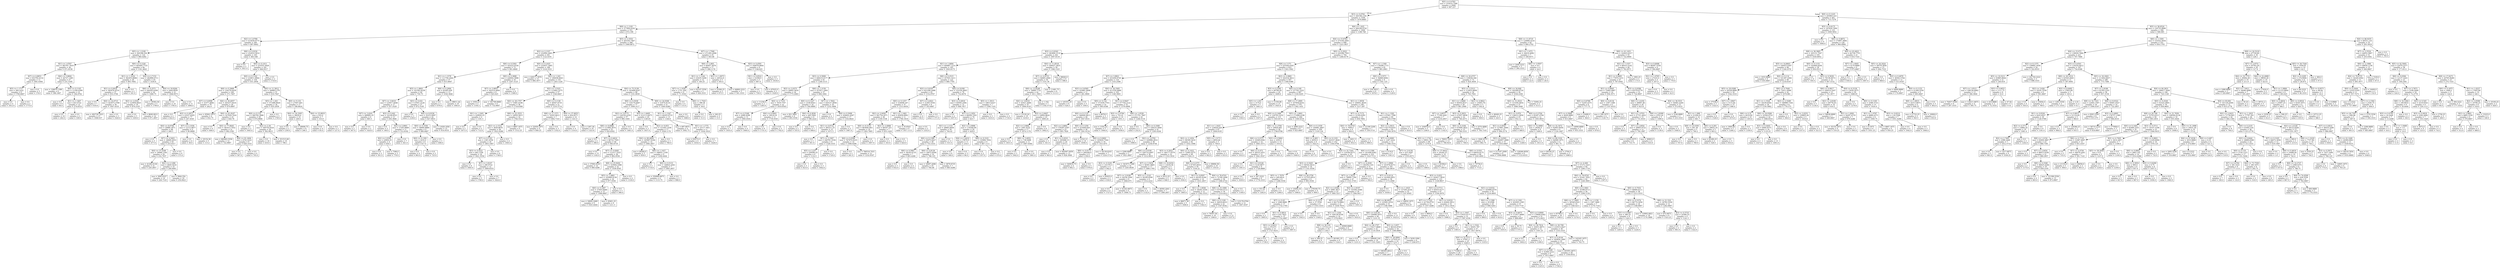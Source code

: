 digraph Tree {
node [shape=box] ;
0 [label="X[5] <= 6.4783\nmse = 333014.7588\nsamples = 2000\nvalue = 997.237"] ;
1 [label="X[3] <= 0.4762\nmse = 340196.1181\nsamples = 1559\nvalue = 1076.8685"] ;
0 -> 1 [labeldistance=2.5, labelangle=45, headlabel="True"] ;
2 [label="X[8] <= 1.1181\nmse = 377900.9162\nsamples = 551\nvalue = 872.196"] ;
1 -> 2 ;
3 [label="X[2] <= 2.0789\nmse = 414439.9775\nsamples = 285\nvalue = 687.6842"] ;
2 -> 3 ;
4 [label="X[5] <= 1.2109\nmse = 500188.556\nsamples = 122\nvalue = 960.4262"] ;
3 -> 4 ;
5 [label="X[1] <= 1.0767\nmse = 362767.7819\nsamples = 38\nvalue = 471.8158"] ;
4 -> 5 ;
6 [label="X[7] <= 4.8853\nmse = 653792.4132\nsamples = 11\nvalue = 1061.6364"] ;
5 -> 6 ;
7 [label="X[5] <= 1.1717\nmse = 304.2222\nsamples = 6\nvalue = 1799.6667"] ;
6 -> 7 ;
8 [label="mse = 0.0\nsamples = 4\nvalue = 1812.0"] ;
7 -> 8 ;
9 [label="mse = 0.0\nsamples = 2\nvalue = 1775.0"] ;
7 -> 9 ;
10 [label="mse = 0.0\nsamples = 5\nvalue = 176.0"] ;
6 -> 10 ;
11 [label="X[4] <= 5.9604\nmse = 44727.1385\nsamples = 27\nvalue = 231.5185"] ;
5 -> 11 ;
12 [label="mse = 126670.1389\nsamples = 6\nvalue = 396.1667"] ;
11 -> 12 ;
13 [label="X[0] <= 0.1145\nmse = 11356.4399\nsamples = 21\nvalue = 184.4762"] ;
11 -> 13 ;
14 [label="mse = 0.0\nsamples = 9\nvalue = 64.0"] ;
13 -> 14 ;
15 [label="X[1] <= 1.1407\nmse = 823.4722\nsamples = 12\nvalue = 274.8333"] ;
13 -> 15 ;
16 [label="mse = 0.0\nsamples = 10\nvalue = 262.0"] ;
15 -> 16 ;
17 [label="mse = 0.0\nsamples = 2\nvalue = 339.0"] ;
15 -> 17 ;
18 [label="X[0] <= 0.1226\nmse = 405495.7725\nsamples = 84\nvalue = 1181.4643"] ;
4 -> 18 ;
19 [label="X[1] <= 1.1034\nmse = 392455.8698\nsamples = 39\nvalue = 893.7692"] ;
18 -> 19 ;
20 [label="X[1] <= 0.9434\nmse = 383076.4514\nsamples = 37\nvalue = 933.3784"] ;
19 -> 20 ;
21 [label="mse = 0.0\nsamples = 7\nvalue = 616.0"] ;
20 -> 21 ;
22 [label="X[4] <= 22.0715\nmse = 443473.3789\nsamples = 30\nvalue = 1007.4333"] ;
20 -> 22 ;
23 [label="mse = 492728.7023\nsamples = 27\nvalue = 1006.037"] ;
22 -> 23 ;
24 [label="mse = 0.0\nsamples = 3\nvalue = 1020.0"] ;
22 -> 24 ;
25 [label="mse = 0.0\nsamples = 2\nvalue = 161.0"] ;
19 -> 25 ;
26 [label="X[4] <= 2.7153\nmse = 282896.0711\nsamples = 45\nvalue = 1430.8"] ;
18 -> 26 ;
27 [label="X[6] <= 0.2571\nmse = 244293.0208\nsamples = 24\nvalue = 1066.75"] ;
26 -> 27 ;
28 [label="X[2] <= 2.0341\nmse = 123956.6925\nsamples = 19\nvalue = 876.2105"] ;
27 -> 28 ;
29 [label="mse = 0.0\nsamples = 5\nvalue = 1450.0"] ;
28 -> 29 ;
30 [label="mse = 8649.0612\nsamples = 14\nvalue = 671.2857"] ;
28 -> 30 ;
31 [label="mse = 39362.56\nsamples = 5\nvalue = 1790.8"] ;
27 -> 31 ;
32 [label="X[4] <= 18.8264\nmse = 2444.6939\nsamples = 21\nvalue = 1846.8571"] ;
26 -> 32 ;
33 [label="mse = 0.0\nsamples = 10\nvalue = 1795.0"] ;
32 -> 33 ;
34 [label="mse = 0.0\nsamples = 11\nvalue = 1894.0"] ;
32 -> 34 ;
35 [label="X[6] <= 0.0234\nmse = 252910.5914\nsamples = 163\nvalue = 483.546"] ;
3 -> 35 ;
36 [label="mse = 0.0\nsamples = 2\nvalue = 1821.0"] ;
35 -> 36 ;
37 [label="X[0] <= 0.1411\nmse = 233555.3928\nsamples = 161\nvalue = 466.9317"] ;
35 -> 37 ;
38 [label="X[0] <= 0.1162\nmse = 216811.9944\nsamples = 159\nvalue = 451.2956"] ;
37 -> 38 ;
39 [label="X[6] <= 0.3669\nmse = 134279.0439\nsamples = 108\nvalue = 371.7407"] ;
38 -> 39 ;
40 [label="X[7] <= 0.0096\nmse = 31077.4684\nsamples = 79\nvalue = 262.0"] ;
39 -> 40 ;
41 [label="mse = 0.0\nsamples = 2\nvalue = 822.0"] ;
40 -> 41 ;
42 [label="X[2] <= 4.4971\nmse = 23527.6505\nsamples = 77\nvalue = 247.4545"] ;
40 -> 42 ;
43 [label="X[4] <= 8.6706\nmse = 20880.3971\nsamples = 68\nvalue = 269.5"] ;
42 -> 43 ;
44 [label="mse = 0.0\nsamples = 5\nvalue = 477.0"] ;
43 -> 44 ;
45 [label="X[7] <= 4.5403\nmse = 18849.2053\nsamples = 63\nvalue = 253.0317"] ;
43 -> 45 ;
46 [label="X[4] <= 37.4346\nmse = 19098.1344\nsamples = 54\nvalue = 232.7037"] ;
45 -> 46 ;
47 [label="mse = 41282.0136\nsamples = 21\nvalue = 220.2857"] ;
46 -> 47 ;
48 [label="X[2] <= 2.1286\nmse = 4820.5418\nsamples = 33\nvalue = 240.6061"] ;
46 -> 48 ;
49 [label="mse = 3095.6327\nsamples = 14\nvalue = 226.7143"] ;
48 -> 49 ;
50 [label="mse = 5844.554\nsamples = 19\nvalue = 250.8421"] ;
48 -> 50 ;
51 [label="mse = 0.0\nsamples = 9\nvalue = 375.0"] ;
45 -> 51 ;
52 [label="X[7] <= 2.1039\nmse = 12112.9877\nsamples = 9\nvalue = 80.8889"] ;
42 -> 52 ;
53 [label="mse = 0.0\nsamples = 4\nvalue = 38.0"] ;
52 -> 53 ;
54 [label="mse = 19154.56\nsamples = 5\nvalue = 115.2"] ;
52 -> 54 ;
55 [label="X[4] <= 30.4057\nmse = 293237.0416\nsamples = 29\nvalue = 670.6897"] ;
39 -> 55 ;
56 [label="mse = 45942.1875\nsamples = 4\nvalue = 832.75"] ;
55 -> 56 ;
57 [label="X[4] <= 61.8167\nmse = 327929.7024\nsamples = 25\nvalue = 644.76"] ;
55 -> 57 ;
58 [label="mse = 0.0\nsamples = 4\nvalue = 448.0"] ;
57 -> 58 ;
59 [label="X[4] <= 77.8045\nmse = 381613.7052\nsamples = 21\nvalue = 682.2381"] ;
57 -> 59 ;
60 [label="mse = 660483.5556\nsamples = 12\nvalue = 722.6667"] ;
59 -> 60 ;
61 [label="X[4] <= 91.2404\nmse = 4702.2222\nsamples = 9\nvalue = 628.3333"] ;
59 -> 61 ;
62 [label="mse = 0.0\nsamples = 5\nvalue = 567.0"] ;
61 -> 62 ;
63 [label="mse = 0.0\nsamples = 4\nvalue = 705.0"] ;
61 -> 63 ;
64 [label="X[4] <= 11.5612\nmse = 349803.278\nsamples = 51\nvalue = 619.7647"] ;
38 -> 64 ;
65 [label="X[5] <= 1.243\nmse = 371486.6929\nsamples = 34\nvalue = 835.2059"] ;
64 -> 65 ;
66 [label="X[0] <= 0.132\nmse = 260782.3686\nsamples = 29\nvalue = 674.8966"] ;
65 -> 66 ;
67 [label="mse = 0.0\nsamples = 3\nvalue = 1645.0"] ;
66 -> 67 ;
68 [label="X[2] <= 2.26\nmse = 169754.6524\nsamples = 26\nvalue = 562.9615"] ;
66 -> 68 ;
69 [label="mse = 0.0\nsamples = 16\nvalue = 416.0"] ;
68 -> 69 ;
70 [label="mse = 351515.69\nsamples = 10\nvalue = 798.1"] ;
68 -> 70 ;
71 [label="mse = 0.0\nsamples = 5\nvalue = 1765.0"] ;
65 -> 71 ;
72 [label="X[0] <= 0.132\nmse = 27947.045\nsamples = 17\nvalue = 188.8824"] ;
64 -> 72 ;
73 [label="X[4] <= 34.3365\nmse = 38430.4\nsamples = 10\nvalue = 249.0"] ;
72 -> 73 ;
74 [label="mse = 0.0\nsamples = 2\nvalue = 259.0"] ;
73 -> 74 ;
75 [label="mse = 48006.75\nsamples = 8\nvalue = 246.5"] ;
73 -> 75 ;
76 [label="X[4] <= 23.8933\nmse = 432.0\nsamples = 7\nvalue = 103.0"] ;
72 -> 76 ;
77 [label="mse = 0.0\nsamples = 4\nvalue = 85.0"] ;
76 -> 77 ;
78 [label="mse = 0.0\nsamples = 3\nvalue = 127.0"] ;
76 -> 78 ;
79 [label="mse = 0.0\nsamples = 2\nvalue = 1710.0"] ;
37 -> 79 ;
80 [label="X[5] <= 2.5552\nmse = 263193.7467\nsamples = 266\nvalue = 1069.8872"] ;
2 -> 80 ;
81 [label="X[2] <= 2.1337\nmse = 232992.2683\nsamples = 241\nvalue = 1122.4191"] ;
80 -> 81 ;
82 [label="X[6] <= 0.5302\nmse = 163223.9144\nsamples = 73\nvalue = 901.6849"] ;
81 -> 82 ;
83 [label="X[1] <= 1.1578\nmse = 111758.1644\nsamples = 57\nvalue = 815.8947"] ;
82 -> 83 ;
84 [label="X[5] <= 1.8601\nmse = 101562.8239\nsamples = 44\nvalue = 750.75"] ;
83 -> 84 ;
85 [label="X[7] <= 3.9418\nmse = 125917.4048\nsamples = 17\nvalue = 557.3529"] ;
84 -> 85 ;
86 [label="X[7] <= 3.4241\nmse = 289982.25\nsamples = 4\nvalue = 885.5"] ;
85 -> 86 ;
87 [label="mse = 0.0\nsamples = 2\nvalue = 347.0"] ;
86 -> 87 ;
88 [label="mse = 0.0\nsamples = 2\nvalue = 1424.0"] ;
86 -> 88 ;
89 [label="X[3] <= 0.442\nmse = 32108.8521\nsamples = 13\nvalue = 456.3846"] ;
85 -> 89 ;
90 [label="mse = 0.0\nsamples = 2\nvalue = 146.0"] ;
89 -> 90 ;
91 [label="X[2] <= 2.0901\nmse = 17245.9669\nsamples = 11\nvalue = 512.8182"] ;
89 -> 91 ;
92 [label="X[2] <= 2.0341\nmse = 22604.25\nsamples = 4\nvalue = 638.5"] ;
91 -> 92 ;
93 [label="mse = 0.0\nsamples = 2\nvalue = 501.0"] ;
92 -> 93 ;
94 [label="mse = 7396.0\nsamples = 2\nvalue = 776.0"] ;
92 -> 94 ;
95 [label="mse = 0.0\nsamples = 7\nvalue = 441.0"] ;
91 -> 95 ;
96 [label="X[3] <= 0.432\nmse = 47851.2126\nsamples = 27\nvalue = 872.5185"] ;
84 -> 96 ;
97 [label="mse = 0.0\nsamples = 3\nvalue = 1236.0"] ;
96 -> 97 ;
98 [label="X[4] <= 6.0236\nmse = 35253.4097\nsamples = 24\nvalue = 827.0833"] ;
96 -> 98 ;
99 [label="X[0] <= 0.3356\nmse = 39994.8889\nsamples = 9\nvalue = 680.6667"] ;
98 -> 99 ;
100 [label="X[0] <= 0.1381\nmse = 4232.0\nsamples = 6\nvalue = 817.0"] ;
99 -> 100 ;
101 [label="mse = 0.0\nsamples = 4\nvalue = 863.0"] ;
100 -> 101 ;
102 [label="mse = 0.0\nsamples = 2\nvalue = 725.0"] ;
100 -> 102 ;
103 [label="mse = 0.0\nsamples = 3\nvalue = 408.0"] ;
99 -> 103 ;
104 [label="mse = 11828.1956\nsamples = 15\nvalue = 914.9333"] ;
98 -> 104 ;
105 [label="X[6] <= 0.2994\nmse = 83285.929\nsamples = 13\nvalue = 1036.3846"] ;
83 -> 105 ;
106 [label="mse = 0.0\nsamples = 3\nvalue = 879.0"] ;
105 -> 106 ;
107 [label="mse = 98611.44\nsamples = 10\nvalue = 1083.6"] ;
105 -> 107 ;
108 [label="X[0] <= 0.3698\nmse = 226942.5898\nsamples = 16\nvalue = 1207.3125"] ;
82 -> 108 ;
109 [label="X[7] <= 3.8855\nmse = 162514.4844\nsamples = 8\nvalue = 825.625"] ;
108 -> 109 ;
110 [label="mse = 1056.25\nsamples = 2\nvalue = 1104.5"] ;
109 -> 110 ;
111 [label="mse = 181768.8889\nsamples = 6\nvalue = 732.6667"] ;
109 -> 111 ;
112 [label="mse = 0.0\nsamples = 8\nvalue = 1589.0"] ;
108 -> 112 ;
113 [label="X[0] <= 0.1025\nmse = 232937.1865\nsamples = 168\nvalue = 1218.3333"] ;
81 -> 113 ;
114 [label="mse = 428171.5976\nsamples = 13\nvalue = 684.3077"] ;
113 -> 114 ;
115 [label="X[5] <= 1.243\nmse = 190638.0043\nsamples = 155\nvalue = 1263.1226"] ;
113 -> 115 ;
116 [label="X[2] <= 3.5325\nmse = 115462.3275\nsamples = 57\nvalue = 1540.6667"] ;
115 -> 116 ;
117 [label="X[4] <= 26.1707\nmse = 73481.6196\nsamples = 36\nvalue = 1718.6389"] ;
116 -> 117 ;
118 [label="X[1] <= 1.1045\nmse = 229920.25\nsamples = 4\nvalue = 1191.5"] ;
117 -> 118 ;
119 [label="mse = 0.0\nsamples = 2\nvalue = 1671.0"] ;
118 -> 119 ;
120 [label="mse = 0.0\nsamples = 2\nvalue = 712.0"] ;
118 -> 120 ;
121 [label="X[8] <= 25.3553\nmse = 14850.5615\nsamples = 32\nvalue = 1784.5312"] ;
117 -> 121 ;
122 [label="X[2] <= 2.1514\nmse = 3629.8878\nsamples = 28\nvalue = 1823.4286"] ;
121 -> 122 ;
123 [label="X[7] <= 4.5743\nmse = 1361.0556\nsamples = 24\nvalue = 1803.1667"] ;
122 -> 123 ;
124 [label="X[3] <= 0.4521\nmse = 462.1358\nsamples = 18\nvalue = 1821.5556"] ;
123 -> 124 ;
125 [label="mse = 0.0\nsamples = 6\nvalue = 1845.0"] ;
124 -> 125 ;
126 [label="X[7] <= 3.8107\nmse = 280.9722\nsamples = 12\nvalue = 1809.8333"] ;
124 -> 126 ;
127 [label="mse = 0.0\nsamples = 5\nvalue = 1790.0"] ;
126 -> 127 ;
128 [label="mse = 0.0\nsamples = 7\nvalue = 1824.0"] ;
126 -> 128 ;
129 [label="mse = 0.0\nsamples = 6\nvalue = 1748.0"] ;
123 -> 129 ;
130 [label="mse = 0.0\nsamples = 4\nvalue = 1945.0"] ;
122 -> 130 ;
131 [label="mse = 8667.1875\nsamples = 4\nvalue = 1512.25"] ;
121 -> 131 ;
132 [label="X[0] <= 0.1139\nmse = 40047.6735\nsamples = 21\nvalue = 1235.5714"] ;
116 -> 132 ;
133 [label="X[8] <= 17.1571\nmse = 74505.0612\nsamples = 7\nvalue = 1064.7143"] ;
132 -> 133 ;
134 [label="mse = 22059.1875\nsamples = 4\nvalue = 849.25"] ;
133 -> 134 ;
135 [label="mse = 0.0\nsamples = 3\nvalue = 1352.0"] ;
133 -> 135 ;
136 [label="X[4] <= 37.9053\nmse = 924.8571\nsamples = 14\nvalue = 1321.0"] ;
132 -> 136 ;
137 [label="mse = 0.0\nsamples = 4\nvalue = 1314.0"] ;
136 -> 137 ;
138 [label="mse = 1267.36\nsamples = 10\nvalue = 1323.8"] ;
136 -> 138 ;
139 [label="X[4] <= 75.5138\nmse = 163499.8247\nsamples = 98\nvalue = 1101.6939"] ;
115 -> 139 ;
140 [label="X[6] <= 0.5036\nmse = 154170.0067\nsamples = 77\nvalue = 1009.3117"] ;
139 -> 140 ;
141 [label="X[2] <= 5.6775\nmse = 124530.2259\nsamples = 57\nvalue = 960.1404"] ;
140 -> 141 ;
142 [label="X[8] <= 8.6988\nmse = 111908.3674\nsamples = 53\nvalue = 920.8302"] ;
141 -> 142 ;
143 [label="mse = 0.0\nsamples = 4\nvalue = 396.0"] ;
142 -> 143 ;
144 [label="X[7] <= 0.4614\nmse = 96722.7505\nsamples = 49\nvalue = 963.6735"] ;
142 -> 144 ;
145 [label="mse = 0.0\nsamples = 13\nvalue = 1162.0"] ;
144 -> 145 ;
146 [label="X[7] <= 0.9385\nmse = 112317.5525\nsamples = 36\nvalue = 892.0556"] ;
144 -> 146 ;
147 [label="mse = 37682.8163\nsamples = 14\nvalue = 660.4286"] ;
146 -> 147 ;
148 [label="X[8] <= 25.9202\nmse = 103944.3388\nsamples = 22\nvalue = 1039.4545"] ;
146 -> 148 ;
149 [label="X[5] <= 1.4861\nmse = 105969.9136\nsamples = 18\nvalue = 977.5556"] ;
148 -> 149 ;
150 [label="X[0] <= 0.1687\nmse = 37403.8489\nsamples = 15\nvalue = 1099.8667"] ;
149 -> 150 ;
151 [label="mse = 18092.2469\nsamples = 9\nvalue = 1025.4444"] ;
150 -> 151 ;
152 [label="mse = 45601.25\nsamples = 6\nvalue = 1211.5"] ;
150 -> 152 ;
153 [label="mse = 0.0\nsamples = 3\nvalue = 366.0"] ;
149 -> 153 ;
154 [label="mse = 0.0\nsamples = 4\nvalue = 1318.0"] ;
148 -> 154 ;
155 [label="mse = 0.0\nsamples = 4\nvalue = 1481.0"] ;
141 -> 155 ;
156 [label="X[5] <= 1.6495\nmse = 212113.8475\nsamples = 20\nvalue = 1149.45"] ;
140 -> 156 ;
157 [label="mse = 0.0\nsamples = 3\nvalue = 1837.0"] ;
156 -> 157 ;
158 [label="X[2] <= 6.653\nmse = 151402.1038\nsamples = 17\nvalue = 1028.1176"] ;
156 -> 158 ;
159 [label="X[4] <= 69.4604\nmse = 165967.9184\nsamples = 14\nvalue = 1084.2857"] ;
158 -> 159 ;
160 [label="mse = 49284.0\nsamples = 5\nvalue = 859.0"] ;
159 -> 160 ;
161 [label="X[6] <= 1.1427\nmse = 186931.1358\nsamples = 9\nvalue = 1209.4444"] ;
159 -> 161 ;
162 [label="mse = 0.0\nsamples = 2\nvalue = 1714.0"] ;
161 -> 162 ;
163 [label="X[0] <= 0.5131\nmse = 146822.2041\nsamples = 7\nvalue = 1065.2857"] ;
161 -> 163 ;
164 [label="mse = 250996.6875\nsamples = 4\nvalue = 1115.75"] ;
163 -> 164 ;
165 [label="mse = 0.0\nsamples = 3\nvalue = 998.0"] ;
163 -> 165 ;
166 [label="mse = 0.0\nsamples = 3\nvalue = 766.0"] ;
158 -> 166 ;
167 [label="X[8] <= 24.9366\nmse = 51674.9116\nsamples = 21\nvalue = 1440.4286"] ;
139 -> 167 ;
168 [label="X[1] <= 1.1347\nmse = 40203.9733\nsamples = 15\nvalue = 1344.6"] ;
167 -> 168 ;
169 [label="mse = 697.6875\nsamples = 4\nvalue = 1092.75"] ;
168 -> 169 ;
170 [label="X[1] <= 1.1775\nmse = 23117.7851\nsamples = 11\nvalue = 1436.1818"] ;
168 -> 170 ;
171 [label="mse = 63075.0\nsamples = 4\nvalue = 1454.0"] ;
170 -> 171 ;
172 [label="mse = 0.0\nsamples = 7\nvalue = 1426.0"] ;
170 -> 172 ;
173 [label="mse = 0.0\nsamples = 6\nvalue = 1680.0"] ;
167 -> 173 ;
174 [label="X[7] <= 1.7568\nmse = 271285.2096\nsamples = 25\nvalue = 563.48"] ;
80 -> 174 ;
175 [label="X[6] <= 2.805\nmse = 84407.3979\nsamples = 17\nvalue = 288.1176"] ;
174 -> 175 ;
176 [label="X[1] <= 1.1144\nmse = 45435.5208\nsamples = 12\nvalue = 160.25"] ;
175 -> 176 ;
177 [label="X[7] <= 1.1039\nmse = 1731.358\nsamples = 9\nvalue = 71.5556"] ;
176 -> 177 ;
178 [label="mse = 0.0\nsamples = 4\nvalue = 115.0"] ;
177 -> 178 ;
179 [label="X[6] <= 1.7543\nmse = 398.56\nsamples = 5\nvalue = 36.8"] ;
177 -> 179 ;
180 [label="mse = 0.0\nsamples = 3\nvalue = 51.0"] ;
179 -> 180 ;
181 [label="mse = 240.25\nsamples = 2\nvalue = 15.5"] ;
179 -> 181 ;
182 [label="mse = 82147.5556\nsamples = 3\nvalue = 426.3333"] ;
176 -> 182 ;
183 [label="X[1] <= 1.0073\nmse = 44522.8\nsamples = 5\nvalue = 595.0"] ;
175 -> 183 ;
184 [label="mse = 33306.25\nsamples = 2\nvalue = 675.5"] ;
183 -> 184 ;
185 [label="mse = 44800.2222\nsamples = 3\nvalue = 541.3333"] ;
183 -> 185 ;
186 [label="X[3] <= 0.4591\nmse = 164878.9844\nsamples = 8\nvalue = 1148.625"] ;
174 -> 186 ;
187 [label="X[1] <= 0.8522\nmse = 52306.0\nsamples = 5\nvalue = 867.0"] ;
186 -> 187 ;
188 [label="mse = 0.0\nsamples = 3\nvalue = 759.0"] ;
187 -> 188 ;
189 [label="mse = 87025.0\nsamples = 2\nvalue = 1029.0"] ;
187 -> 189 ;
190 [label="mse = 0.0\nsamples = 3\nvalue = 1618.0"] ;
186 -> 190 ;
191 [label="X[6] <= 1.825\nmse = 284169.9742\nsamples = 1008\nvalue = 1188.748"] ;
1 -> 191 ;
192 [label="X[4] <= 15.6783\nmse = 275100.2005\nsamples = 946\nvalue = 1223.3837"] ;
191 -> 192 ;
193 [label="X[3] <= 0.6342\nmse = 383890.3119\nsamples = 242\nvalue = 1097.6116"] ;
192 -> 193 ;
194 [label="X[1] <= 1.0684\nmse = 404867.1214\nsamples = 183\nvalue = 1003.6175"] ;
193 -> 194 ;
195 [label="X[3] <= 0.5908\nmse = 408210.0177\nsamples = 61\nvalue = 1249.3115"] ;
194 -> 195 ;
196 [label="X[2] <= 2.0373\nmse = 29945.5816\nsamples = 24\nvalue = 1775.2083"] ;
195 -> 196 ;
197 [label="mse = 11236.0\nsamples = 2\nvalue = 1283.0"] ;
196 -> 197 ;
198 [label="X[4] <= 2.7153\nmse = 7619.7707\nsamples = 22\nvalue = 1819.9545"] ;
196 -> 198 ;
199 [label="X[7] <= 4.5348\nmse = 2088.4298\nsamples = 11\nvalue = 1900.4545"] ;
198 -> 199 ;
200 [label="mse = 0.0\nsamples = 7\nvalue = 1935.0"] ;
199 -> 200 ;
201 [label="mse = 0.0\nsamples = 4\nvalue = 1840.0"] ;
199 -> 201 ;
202 [label="X[4] <= 6.4943\nmse = 190.6116\nsamples = 11\nvalue = 1739.4545"] ;
198 -> 202 ;
203 [label="mse = 0.0\nsamples = 8\nvalue = 1731.0"] ;
202 -> 203 ;
204 [label="mse = 0.0\nsamples = 3\nvalue = 1762.0"] ;
202 -> 204 ;
205 [label="X[8] <= 1.2159\nmse = 357811.1804\nsamples = 37\nvalue = 908.1892"] ;
195 -> 205 ;
206 [label="X[0] <= 0.1227\nmse = 3338.6543\nsamples = 18\nvalue = 544.8889"] ;
205 -> 206 ;
207 [label="mse = 921.5802\nsamples = 9\nvalue = 493.5556"] ;
206 -> 207 ;
208 [label="X[4] <= 6.2836\nmse = 485.5062\nsamples = 9\nvalue = 596.2222"] ;
206 -> 208 ;
209 [label="mse = 0.0\nsamples = 2\nvalue = 555.0"] ;
208 -> 209 ;
210 [label="mse = 0.0\nsamples = 7\nvalue = 608.0"] ;
208 -> 210 ;
211 [label="X[7] <= 1.7642\nmse = 450127.4958\nsamples = 19\nvalue = 1252.3684"] ;
205 -> 211 ;
212 [label="mse = 0.0\nsamples = 2\nvalue = 551.0"] ;
211 -> 212 ;
213 [label="X[6] <= 0.5099\nmse = 438402.4567\nsamples = 17\nvalue = 1334.8824"] ;
211 -> 213 ;
214 [label="X[1] <= 0.8722\nmse = 385211.25\nsamples = 12\nvalue = 1071.5"] ;
213 -> 214 ;
215 [label="mse = 0.0\nsamples = 3\nvalue = 301.0"] ;
214 -> 215 ;
216 [label="X[7] <= 3.3367\nmse = 249761.5556\nsamples = 9\nvalue = 1328.3333"] ;
214 -> 216 ;
217 [label="X[5] <= 3.257\nmse = 259590.25\nsamples = 6\nvalue = 1132.5"] ;
216 -> 217 ;
218 [label="mse = 0.0\nsamples = 3\nvalue = 623.0"] ;
217 -> 218 ;
219 [label="mse = 0.0\nsamples = 3\nvalue = 1642.0"] ;
217 -> 219 ;
220 [label="mse = 0.0\nsamples = 3\nvalue = 1720.0"] ;
216 -> 220 ;
221 [label="mse = 0.0\nsamples = 5\nvalue = 1967.0"] ;
213 -> 221 ;
222 [label="X[6] <= 0.2515\nmse = 357921.5211\nsamples = 122\nvalue = 880.7705"] ;
194 -> 222 ;
223 [label="X[3] <= 0.6197\nmse = 621208.2088\nsamples = 43\nvalue = 1152.9767"] ;
222 -> 223 ;
224 [label="X[0] <= 0.1257\nmse = 534008.187\nsamples = 37\nvalue = 1313.4054"] ;
223 -> 224 ;
225 [label="X[2] <= 2.0456\nmse = 591754.2071\nsamples = 26\nvalue = 1109.1538"] ;
224 -> 225 ;
226 [label="X[8] <= 8.3153\nmse = 663640.903\nsamples = 19\nvalue = 1283.7895"] ;
225 -> 226 ;
227 [label="X[6] <= 0.0566\nmse = 767970.9235\nsamples = 14\nvalue = 1096.9286"] ;
226 -> 227 ;
228 [label="mse = 0.0\nsamples = 2\nvalue = 281.0"] ;
227 -> 228 ;
229 [label="mse = 766516.7431\nsamples = 12\nvalue = 1232.9167"] ;
227 -> 229 ;
230 [label="mse = 0.0\nsamples = 5\nvalue = 1807.0"] ;
226 -> 230 ;
231 [label="X[2] <= 2.0996\nmse = 89167.551\nsamples = 7\nvalue = 635.1429"] ;
225 -> 231 ;
232 [label="mse = 0.0\nsamples = 2\nvalue = 163.0"] ;
231 -> 232 ;
233 [label="mse = 0.0\nsamples = 5\nvalue = 824.0"] ;
231 -> 233 ;
234 [label="X[1] <= 1.1462\nmse = 65836.6942\nsamples = 11\nvalue = 1796.1818"] ;
224 -> 234 ;
235 [label="mse = 35.6543\nsamples = 9\nvalue = 1917.1111"] ;
234 -> 235 ;
236 [label="mse = 0.0\nsamples = 2\nvalue = 1252.0"] ;
234 -> 236 ;
237 [label="X[7] <= 4.4021\nmse = 21493.5556\nsamples = 6\nvalue = 163.6667"] ;
223 -> 237 ;
238 [label="mse = 0.0\nsamples = 4\nvalue = 60.0"] ;
237 -> 238 ;
239 [label="mse = 0.0\nsamples = 2\nvalue = 371.0"] ;
237 -> 239 ;
240 [label="X[4] <= 8.938\nmse = 152330.4663\nsamples = 79\nvalue = 732.6076"] ;
222 -> 240 ;
241 [label="X[3] <= 0.4916\nmse = 85950.1094\nsamples = 72\nvalue = 648.7917"] ;
240 -> 241 ;
242 [label="mse = 0.0\nsamples = 2\nvalue = 1457.0"] ;
241 -> 242 ;
243 [label="X[7] <= 2.1952\nmse = 69209.7243\nsamples = 70\nvalue = 625.7"] ;
241 -> 243 ;
244 [label="X[1] <= 1.1153\nmse = 28665.0836\nsamples = 50\nvalue = 704.42"] ;
243 -> 244 ;
245 [label="X[0] <= 0.1399\nmse = 25875.0427\nsamples = 39\nvalue = 753.3333"] ;
244 -> 245 ;
246 [label="X[6] <= 0.5907\nmse = 39183.6735\nsamples = 7\nvalue = 603.4286"] ;
245 -> 246 ;
247 [label="mse = 0.0\nsamples = 3\nvalue = 832.0"] ;
246 -> 247 ;
248 [label="mse = 0.0\nsamples = 4\nvalue = 432.0"] ;
246 -> 248 ;
249 [label="X[6] <= 0.8139\nmse = 16972.8594\nsamples = 32\nvalue = 786.125"] ;
245 -> 249 ;
250 [label="mse = 18497.2096\nsamples = 25\nvalue = 764.48"] ;
249 -> 250 ;
251 [label="mse = 3879.6735\nsamples = 7\nvalue = 863.4286"] ;
249 -> 251 ;
252 [label="mse = 0.0\nsamples = 11\nvalue = 531.0"] ;
244 -> 252 ;
253 [label="X[2] <= 2.0996\nmse = 116348.99\nsamples = 20\nvalue = 428.9"] ;
243 -> 253 ;
254 [label="X[4] <= 2.4432\nmse = 15870.0\nsamples = 11\nvalue = 234.0"] ;
253 -> 254 ;
255 [label="mse = 0.0\nsamples = 6\nvalue = 349.0"] ;
254 -> 255 ;
256 [label="mse = 0.0\nsamples = 5\nvalue = 96.0"] ;
254 -> 256 ;
257 [label="X[8] <= 9.3101\nmse = 135984.7654\nsamples = 9\nvalue = 667.1111"] ;
253 -> 257 ;
258 [label="mse = 0.0\nsamples = 2\nvalue = 1357.0"] ;
257 -> 258 ;
259 [label="mse = 0.0\nsamples = 7\nvalue = 470.0"] ;
257 -> 259 ;
260 [label="X[5] <= 1.3013\nmse = 19613.6327\nsamples = 7\nvalue = 1594.7143"] ;
240 -> 260 ;
261 [label="mse = 0.0\nsamples = 3\nvalue = 1433.0"] ;
260 -> 261 ;
262 [label="mse = 0.0\nsamples = 4\nvalue = 1716.0"] ;
260 -> 262 ;
263 [label="X[4] <= 11.8518\nmse = 206427.3835\nsamples = 59\nvalue = 1389.1525"] ;
193 -> 263 ;
264 [label="X[7] <= 4.9753\nmse = 94683.2064\nsamples = 50\nvalue = 1531.56"] ;
263 -> 264 ;
265 [label="X[8] <= 13.8168\nmse = 70899.7732\nsamples = 42\nvalue = 1611.1905"] ;
264 -> 265 ;
266 [label="X[4] <= 3.6018\nmse = 43021.4498\nsamples = 35\nvalue = 1694.9143"] ;
265 -> 266 ;
267 [label="mse = 15120.24\nsamples = 10\nvalue = 1416.6"] ;
266 -> 267 ;
268 [label="X[2] <= 2.6407\nmse = 10804.9824\nsamples = 25\nvalue = 1806.24"] ;
266 -> 268 ;
269 [label="X[2] <= 2.0892\nmse = 1491.6332\nsamples = 17\nvalue = 1874.1176"] ;
268 -> 269 ;
270 [label="mse = 0.0\nsamples = 6\nvalue = 1831.0"] ;
269 -> 270 ;
271 [label="X[8] <= 5.6052\nmse = 738.0496\nsamples = 11\nvalue = 1897.6364"] ;
269 -> 271 ;
272 [label="mse = 0.0\nsamples = 3\nvalue = 1942.0"] ;
271 -> 272 ;
273 [label="mse = 0.0\nsamples = 8\nvalue = 1881.0"] ;
271 -> 273 ;
274 [label="mse = 0.0\nsamples = 8\nvalue = 1662.0"] ;
268 -> 274 ;
275 [label="mse = 1.102\nsamples = 7\nvalue = 1192.5714"] ;
265 -> 275 ;
276 [label="mse = 11481.75\nsamples = 8\nvalue = 1113.5"] ;
264 -> 276 ;
277 [label="mse = 88640.0\nsamples = 9\nvalue = 598.0"] ;
263 -> 277 ;
278 [label="X[0] <= 0.2022\nmse = 230396.7503\nsamples = 704\nvalue = 1266.6179"] ;
192 -> 278 ;
279 [label="X[8] <= 3.371\nmse = 225544.0345\nsamples = 623\nvalue = 1303.1942"] ;
278 -> 279 ;
280 [label="X[7] <= 3.9821\nmse = 453200.6745\nsamples = 116\nvalue = 1103.2586"] ;
279 -> 280 ;
281 [label="X[3] <= 0.6585\nmse = 103961.9008\nsamples = 11\nvalue = 281.0909"] ;
280 -> 281 ;
282 [label="mse = 145351.25\nsamples = 6\nvalue = 424.5"] ;
281 -> 282 ;
283 [label="mse = 0.0\nsamples = 5\nvalue = 109.0"] ;
281 -> 283 ;
284 [label="X[4] <= 34.3365\nmse = 411554.0666\nsamples = 105\nvalue = 1189.3905"] ;
280 -> 284 ;
285 [label="X[0] <= 0.132\nmse = 371639.7703\nsamples = 52\nvalue = 995.6346"] ;
284 -> 285 ;
286 [label="X[0] <= 0.1119\nmse = 346940.9613\nsamples = 49\nvalue = 1047.6531"] ;
285 -> 286 ;
287 [label="X[2] <= 2.0892\nmse = 376287.0397\nsamples = 23\nvalue = 805.7826"] ;
286 -> 287 ;
288 [label="mse = 0.0\nsamples = 3\nvalue = 341.0"] ;
287 -> 288 ;
289 [label="X[1] <= 0.8321\nmse = 395466.15\nsamples = 20\nvalue = 875.5"] ;
287 -> 289 ;
290 [label="mse = 0.0\nsamples = 7\nvalue = 963.0"] ;
289 -> 290 ;
291 [label="mse = 602067.0059\nsamples = 13\nvalue = 828.3846"] ;
289 -> 291 ;
292 [label="X[0] <= 0.1259\nmse = 223449.929\nsamples = 26\nvalue = 1261.6154"] ;
286 -> 292 ;
293 [label="mse = 12321.0\nsamples = 10\nvalue = 1658.0"] ;
292 -> 293 ;
294 [label="X[6] <= 0.0602\nmse = 195829.7344\nsamples = 16\nvalue = 1013.875"] ;
292 -> 294 ;
295 [label="X[6] <= 0.0173\nmse = 260208.0\nsamples = 9\nvalue = 850.0"] ;
294 -> 295 ;
296 [label="mse = 540816.75\nsamples = 4\nvalue = 692.5"] ;
295 -> 296 ;
297 [label="mse = 0.0\nsamples = 5\nvalue = 976.0"] ;
295 -> 297 ;
298 [label="mse = 34136.8163\nsamples = 7\nvalue = 1224.5714"] ;
294 -> 298 ;
299 [label="mse = 8978.0\nsamples = 3\nvalue = 146.0"] ;
285 -> 299 ;
300 [label="X[1] <= 0.9447\nmse = 377744.2122\nsamples = 53\nvalue = 1379.4906"] ;
284 -> 300 ;
301 [label="X[2] <= 2.0784\nmse = 722.01\nsamples = 10\nvalue = 1951.3"] ;
300 -> 301 ;
302 [label="mse = 1354.24\nsamples = 5\nvalue = 1944.6"] ;
301 -> 302 ;
303 [label="mse = 0.0\nsamples = 5\nvalue = 1958.0"] ;
301 -> 303 ;
304 [label="X[8] <= 1.0538\nmse = 371701.7847\nsamples = 43\nvalue = 1246.5116"] ;
300 -> 304 ;
305 [label="mse = 0.0\nsamples = 2\nvalue = 252.0"] ;
304 -> 305 ;
306 [label="X[0] <= 0.1008\nmse = 339233.5848\nsamples = 41\nvalue = 1295.0244"] ;
304 -> 306 ;
307 [label="mse = 0.0\nsamples = 2\nvalue = 1998.0"] ;
306 -> 307 ;
308 [label="X[2] <= 2.0792\nmse = 329988.2814\nsamples = 39\nvalue = 1258.9744"] ;
306 -> 308 ;
309 [label="mse = 2266.8889\nsamples = 3\nvalue = 1821.6667"] ;
308 -> 309 ;
310 [label="X[6] <= 0.4338\nmse = 328714.4097\nsamples = 36\nvalue = 1212.0833"] ;
308 -> 310 ;
311 [label="X[3] <= 0.5183\nmse = 141376.5\nsamples = 4\nvalue = 942.0"] ;
310 -> 311 ;
312 [label="mse = 0.0\nsamples = 2\nvalue = 1250.0"] ;
311 -> 312 ;
313 [label="mse = 93025.0\nsamples = 2\nvalue = 634.0"] ;
311 -> 313 ;
314 [label="mse = 341873.7568\nsamples = 32\nvalue = 1245.8438"] ;
310 -> 314 ;
315 [label="X[2] <= 2.0881\nmse = 162218.3612\nsamples = 507\nvalue = 1348.9389"] ;
279 -> 315 ;
316 [label="X[3] <= 0.5392\nmse = 49799.04\nsamples = 20\nvalue = 1809.6"] ;
315 -> 316 ;
317 [label="X[5] <= 1.243\nmse = 3174.0\nsamples = 5\nvalue = 1461.0"] ;
316 -> 317 ;
318 [label="mse = 0.0\nsamples = 2\nvalue = 1392.0"] ;
317 -> 318 ;
319 [label="mse = 0.0\nsamples = 3\nvalue = 1507.0"] ;
317 -> 319 ;
320 [label="mse = 11330.96\nsamples = 15\nvalue = 1925.8"] ;
316 -> 320 ;
321 [label="X[0] <= 0.149\nmse = 157762.3322\nsamples = 487\nvalue = 1330.0205"] ;
315 -> 321 ;
322 [label="X[8] <= 17.2895\nmse = 167858.6254\nsamples = 379\nvalue = 1362.1451"] ;
321 -> 322 ;
323 [label="X[0] <= 0.1466\nmse = 129793.5232\nsamples = 115\nvalue = 1503.8174"] ;
322 -> 323 ;
324 [label="X[1] <= 1.1625\nmse = 124626.028\nsamples = 87\nvalue = 1408.9195"] ;
323 -> 324 ;
325 [label="X[2] <= 2.1454\nmse = 99349.3416\nsamples = 82\nvalue = 1452.1098"] ;
324 -> 325 ;
326 [label="X[3] <= 0.5021\nmse = 146177.0579\nsamples = 22\nvalue = 1310.1818"] ;
325 -> 326 ;
327 [label="X[7] <= 3.5454\nmse = 58361.0865\nsamples = 17\nvalue = 1480.1765"] ;
326 -> 327 ;
328 [label="X[7] <= 2.0199\nmse = 24236.3594\nsamples = 8\nvalue = 1666.875"] ;
327 -> 328 ;
329 [label="mse = 0.0\nsamples = 4\nvalue = 1727.0"] ;
328 -> 329 ;
330 [label="mse = 41242.6875\nsamples = 4\nvalue = 1606.75"] ;
328 -> 330 ;
331 [label="X[5] <= 1.2141\nmse = 30169.9506\nsamples = 9\nvalue = 1314.2222"] ;
327 -> 331 ;
332 [label="mse = 0.0\nsamples = 2\nvalue = 1132.0"] ;
331 -> 332 ;
333 [label="mse = 26592.2041\nsamples = 7\nvalue = 1366.2857"] ;
331 -> 333 ;
334 [label="X[8] <= 10.6254\nmse = 12434.56\nsamples = 5\nvalue = 732.2"] ;
326 -> 334 ;
335 [label="mse = 9312.25\nsamples = 2\nvalue = 846.5"] ;
334 -> 335 ;
336 [label="mse = 0.0\nsamples = 3\nvalue = 656.0"] ;
334 -> 336 ;
337 [label="X[0] <= 0.1422\nmse = 72085.0275\nsamples = 60\nvalue = 1504.15"] ;
325 -> 337 ;
338 [label="X[6] <= 0.2375\nmse = 67303.4916\nsamples = 50\nvalue = 1534.22"] ;
337 -> 338 ;
339 [label="X[1] <= 0.8597\nmse = 40185.9184\nsamples = 14\nvalue = 1631.2857"] ;
338 -> 339 ;
340 [label="mse = 0.0\nsamples = 2\nvalue = 1865.0"] ;
339 -> 340 ;
341 [label="X[1] <= 1.0058\nmse = 36262.5556\nsamples = 12\nvalue = 1592.3333"] ;
339 -> 341 ;
342 [label="mse = 86671.36\nsamples = 5\nvalue = 1606.8"] ;
341 -> 342 ;
343 [label="mse = 0.0\nsamples = 7\nvalue = 1582.0"] ;
341 -> 343 ;
344 [label="X[4] <= 76.6743\nmse = 72760.3048\nsamples = 36\nvalue = 1496.4722"] ;
338 -> 344 ;
345 [label="X[8] <= 10.1668\nmse = 67544.0112\nsamples = 34\nvalue = 1519.4412"] ;
344 -> 345 ;
346 [label="X[0] <= 0.1109\nmse = 34916.6033\nsamples = 22\nvalue = 1547.8182"] ;
345 -> 346 ;
347 [label="mse = 76507.56\nsamples = 10\nvalue = 1560.8"] ;
346 -> 347 ;
348 [label="mse = 0.0\nsamples = 12\nvalue = 1537.0"] ;
346 -> 348 ;
349 [label="mse = 123178.0764\nsamples = 12\nvalue = 1467.4167"] ;
345 -> 349 ;
350 [label="mse = 0.0\nsamples = 2\nvalue = 1106.0"] ;
344 -> 350 ;
351 [label="mse = 68866.56\nsamples = 10\nvalue = 1353.8"] ;
337 -> 351 ;
352 [label="X[5] <= 1.3173\nmse = 6854.64\nsamples = 5\nvalue = 700.6"] ;
324 -> 352 ;
353 [label="mse = 0.0\nsamples = 2\nvalue = 802.0"] ;
352 -> 353 ;
354 [label="mse = 0.0\nsamples = 3\nvalue = 633.0"] ;
352 -> 354 ;
355 [label="X[8] <= 11.2784\nmse = 30924.861\nsamples = 28\nvalue = 1798.6786"] ;
323 -> 355 ;
356 [label="X[6] <= 0.2375\nmse = 33046.6582\nsamples = 14\nvalue = 1683.3571"] ;
355 -> 356 ;
357 [label="mse = 0.0\nsamples = 2\nvalue = 1932.0"] ;
356 -> 357 ;
358 [label="X[6] <= 0.472\nmse = 26533.2431\nsamples = 12\nvalue = 1641.9167"] ;
356 -> 358 ;
359 [label="mse = 0.0\nsamples = 3\nvalue = 1381.0"] ;
358 -> 359 ;
360 [label="X[1] <= 0.9149\nmse = 5120.9877\nsamples = 9\nvalue = 1728.8889"] ;
358 -> 360 ;
361 [label="mse = 0.0\nsamples = 3\nvalue = 1630.0"] ;
360 -> 361 ;
362 [label="mse = 347.2222\nsamples = 6\nvalue = 1778.3333"] ;
360 -> 362 ;
363 [label="X[3] <= 0.5964\nmse = 2205.0\nsamples = 14\nvalue = 1914.0"] ;
355 -> 363 ;
364 [label="mse = 0.0\nsamples = 5\nvalue = 1851.0"] ;
363 -> 364 ;
365 [label="mse = 0.0\nsamples = 9\nvalue = 1949.0"] ;
363 -> 365 ;
366 [label="X[5] <= 1.0601\nmse = 171888.4196\nsamples = 264\nvalue = 1300.4318"] ;
322 -> 366 ;
367 [label="mse = 2990.2222\nsamples = 6\nvalue = 625.6667"] ;
366 -> 367 ;
368 [label="X[0] <= 0.1039\nmse = 164981.4807\nsamples = 258\nvalue = 1316.124"] ;
366 -> 368 ;
369 [label="X[6] <= 0.483\nmse = 6050.0\nsamples = 6\nvalue = 1822.0"] ;
368 -> 369 ;
370 [label="mse = 0.0\nsamples = 4\nvalue = 1877.0"] ;
369 -> 370 ;
371 [label="mse = 0.0\nsamples = 2\nvalue = 1712.0"] ;
369 -> 371 ;
372 [label="X[0] <= 0.1193\nmse = 162527.3826\nsamples = 252\nvalue = 1304.0794"] ;
368 -> 372 ;
373 [label="X[4] <= 32.7245\nmse = 119169.9275\nsamples = 20\nvalue = 1076.35"] ;
372 -> 373 ;
374 [label="X[3] <= 0.5445\nmse = 90542.9414\nsamples = 18\nvalue = 1141.0556"] ;
373 -> 374 ;
375 [label="X[5] <= 1.7079\nmse = 240.6914\nsamples = 9\nvalue = 1288.5556"] ;
374 -> 375 ;
376 [label="mse = 353.44\nsamples = 5\nvalue = 1282.6"] ;
375 -> 376 ;
377 [label="mse = 0.0\nsamples = 4\nvalue = 1296.0"] ;
375 -> 377 ;
378 [label="X[8] <= 29.2756\nmse = 137332.6914\nsamples = 9\nvalue = 993.5556"] ;
374 -> 378 ;
379 [label="mse = 14496.16\nsamples = 5\nvalue = 1060.8"] ;
378 -> 379 ;
380 [label="mse = 278160.75\nsamples = 4\nvalue = 909.5"] ;
378 -> 380 ;
381 [label="mse = 0.0\nsamples = 2\nvalue = 494.0"] ;
373 -> 381 ;
382 [label="X[0] <= 0.1399\nmse = 161408.9382\nsamples = 232\nvalue = 1323.7112"] ;
372 -> 382 ;
383 [label="X[7] <= 4.2026\nmse = 136258.1161\nsamples = 51\nvalue = 1458.0392"] ;
382 -> 383 ;
384 [label="X[7] <= 1.5074\nmse = 78909.7764\nsamples = 47\nvalue = 1531.5745"] ;
383 -> 384 ;
385 [label="X[2] <= 2.6384\nmse = 6981.9017\nsamples = 23\nvalue = 1685.5217"] ;
384 -> 385 ;
386 [label="X[7] <= 0.43\nmse = 1088.9689\nsamples = 17\nvalue = 1732.1765"] ;
385 -> 386 ;
387 [label="mse = 0.0\nsamples = 2\nvalue = 1805.0"] ;
386 -> 387 ;
388 [label="X[1] <= 0.9914\nmse = 432.7822\nsamples = 15\nvalue = 1722.4667"] ;
386 -> 388 ;
389 [label="X[3] <= 0.6412\nmse = 276.071\nsamples = 13\nvalue = 1727.9231"] ;
388 -> 389 ;
390 [label="mse = 0.0\nsamples = 9\nvalue = 1739.0"] ;
389 -> 390 ;
391 [label="mse = 0.0\nsamples = 4\nvalue = 1703.0"] ;
389 -> 391 ;
392 [label="mse = 0.0\nsamples = 2\nvalue = 1687.0"] ;
388 -> 392 ;
393 [label="X[0] <= 0.1274\nmse = 37.5556\nsamples = 6\nvalue = 1553.3333"] ;
385 -> 393 ;
394 [label="mse = 0.0\nsamples = 2\nvalue = 1562.0"] ;
393 -> 394 ;
395 [label="mse = 0.0\nsamples = 4\nvalue = 1549.0"] ;
393 -> 395 ;
396 [label="X[2] <= 2.9197\nmse = 103362.4566\nsamples = 24\nvalue = 1384.0417"] ;
384 -> 396 ;
397 [label="X[7] <= 4.1244\nmse = 94174.0862\nsamples = 21\nvalue = 1438.7619"] ;
396 -> 397 ;
398 [label="X[1] <= 1.1204\nmse = 108128.9336\nsamples = 16\nvalue = 1378.0625"] ;
397 -> 398 ;
399 [label="X[8] <= 30.318\nmse = 157312.21\nsamples = 10\nvalue = 1343.7"] ;
398 -> 399 ;
400 [label="mse = 306.25\nsamples = 4\nvalue = 1372.5"] ;
399 -> 400 ;
401 [label="mse = 261061.25\nsamples = 6\nvalue = 1324.5"] ;
399 -> 401 ;
402 [label="mse = 20908.8889\nsamples = 6\nvalue = 1435.3333"] ;
398 -> 402 ;
403 [label="mse = 0.0\nsamples = 5\nvalue = 1633.0"] ;
397 -> 403 ;
404 [label="mse = 0.0\nsamples = 3\nvalue = 1001.0"] ;
396 -> 404 ;
405 [label="mse = 0.0\nsamples = 4\nvalue = 594.0"] ;
383 -> 405 ;
406 [label="X[7] <= 1.0966\nmse = 161978.8373\nsamples = 181\nvalue = 1285.8619"] ;
382 -> 406 ;
407 [label="X[7] <= 0.0114\nmse = 141949.0951\nsamples = 58\nvalue = 1173.2069"] ;
406 -> 407 ;
408 [label="mse = 0.0\nsamples = 3\nvalue = 1638.0"] ;
407 -> 408 ;
409 [label="X[1] <= 1.1625\nmse = 137265.4334\nsamples = 55\nvalue = 1147.8545"] ;
407 -> 409 ;
410 [label="X[4] <= 86.8952\nmse = 125081.9316\nsamples = 51\nvalue = 1186.5686"] ;
409 -> 410 ;
411 [label="X[6] <= 0.8139\nmse = 150098.5975\nsamples = 40\nvalue = 1231.55"] ;
410 -> 411 ;
412 [label="X[4] <= 26.1707\nmse = 174217.9669\nsamples = 22\nvalue = 1119.1818"] ;
411 -> 412 ;
413 [label="mse = 0.0\nsamples = 3\nvalue = 1231.0"] ;
412 -> 413 ;
414 [label="mse = 199440.144\nsamples = 19\nvalue = 1101.5263"] ;
412 -> 414 ;
415 [label="X[2] <= 3.657\nmse = 86324.8765\nsamples = 18\nvalue = 1368.8889"] ;
411 -> 415 ;
416 [label="X[8] <= 26.0894\nmse = 127435.41\nsamples = 10\nvalue = 1471.3"] ;
415 -> 416 ;
417 [label="mse = 180285.0612\nsamples = 7\nvalue = 1448.2857"] ;
416 -> 417 ;
418 [label="mse = 0.0\nsamples = 3\nvalue = 1525.0"] ;
416 -> 418 ;
419 [label="mse = 5439.1094\nsamples = 8\nvalue = 1240.875"] ;
415 -> 419 ;
420 [label="mse = 0.0\nsamples = 11\nvalue = 1023.0"] ;
410 -> 420 ;
421 [label="mse = 29850.1875\nsamples = 4\nvalue = 654.25"] ;
409 -> 421 ;
422 [label="X[3] <= 0.622\nmse = 162617.3818\nsamples = 123\nvalue = 1338.9837"] ;
406 -> 422 ;
423 [label="X[3] <= 0.5713\nmse = 65033.0177\nsamples = 47\nvalue = 1536.2979"] ;
422 -> 423 ;
424 [label="X[7] <= 3.7522\nmse = 22738.6735\nsamples = 14\nvalue = 1357.4286"] ;
423 -> 424 ;
425 [label="mse = 0.0\nsamples = 9\nvalue = 1461.0"] ;
424 -> 425 ;
426 [label="mse = 9604.0\nsamples = 5\nvalue = 1171.0"] ;
424 -> 426 ;
427 [label="X[1] <= 0.8332\nmse = 63644.3912\nsamples = 33\nvalue = 1612.1818"] ;
423 -> 427 ;
428 [label="mse = 0.0\nsamples = 2\nvalue = 1996.0"] ;
427 -> 428 ;
429 [label="X[5] <= 1.1647\nmse = 57633.0177\nsamples = 31\nvalue = 1587.4194"] ;
427 -> 429 ;
430 [label="mse = 0.0\nsamples = 4\nvalue = 1385.0"] ;
429 -> 430 ;
431 [label="X[1] <= 1.1524\nmse = 59201.797\nsamples = 27\nvalue = 1617.4074"] ;
429 -> 431 ;
432 [label="X[4] <= 52.3711\nmse = 57047.2\nsamples = 25\nvalue = 1640.0"] ;
431 -> 432 ;
433 [label="mse = 71289.0\nsamples = 20\nvalue = 1638.0"] ;
432 -> 433 ;
434 [label="mse = 0.0\nsamples = 5\nvalue = 1648.0"] ;
432 -> 434 ;
435 [label="mse = 0.0\nsamples = 2\nvalue = 1335.0"] ;
431 -> 435 ;
436 [label="X[3] <= 0.6332\nmse = 183999.0379\nsamples = 76\nvalue = 1216.9605"] ;
422 -> 436 ;
437 [label="X[2] <= 2.1399\nmse = 18.4598\nsamples = 19\nvalue = 908.5263"] ;
436 -> 437 ;
438 [label="mse = 0.0\nsamples = 2\nvalue = 896.0"] ;
437 -> 438 ;
439 [label="mse = 0.0\nsamples = 17\nvalue = 910.0"] ;
437 -> 439 ;
440 [label="X[7] <= 4.1361\nmse = 203045.1585\nsamples = 57\nvalue = 1319.7719"] ;
436 -> 440 ;
441 [label="X[3] <= 0.6675\nmse = 171917.8889\nsamples = 6\nvalue = 868.6667"] ;
440 -> 441 ;
442 [label="mse = 0.0\nsamples = 2\nvalue = 1455.0"] ;
441 -> 442 ;
443 [label="mse = 36.75\nsamples = 4\nvalue = 575.5"] ;
441 -> 443 ;
444 [label="X[3] <= 0.6909\nmse = 179949.9362\nsamples = 51\nvalue = 1372.8431"] ;
440 -> 444 ;
445 [label="X[4] <= 39.7614\nmse = 30451.6875\nsamples = 12\nvalue = 1501.25"] ;
444 -> 445 ;
446 [label="mse = 0.0\nsamples = 9\nvalue = 1602.0"] ;
445 -> 446 ;
447 [label="mse = 0.0\nsamples = 3\nvalue = 1199.0"] ;
445 -> 447 ;
448 [label="X[8] <= 20.708\nmse = 219315.0427\nsamples = 39\nvalue = 1333.3333"] ;
444 -> 448 ;
449 [label="X[7] <= 4.9144\nmse = 183856.1469\nsamples = 35\nvalue = 1400.7143"] ;
448 -> 449 ;
450 [label="X[7] <= 4.5348\nmse = 41664.2222\nsamples = 6\nvalue = 1613.6667"] ;
449 -> 450 ;
451 [label="mse = 0.0\nsamples = 2\nvalue = 1325.0"] ;
450 -> 451 ;
452 [label="mse = 0.0\nsamples = 4\nvalue = 1758.0"] ;
450 -> 452 ;
453 [label="mse = 201951.4673\nsamples = 29\nvalue = 1356.6552"] ;
449 -> 453 ;
454 [label="mse = 142245.1875\nsamples = 4\nvalue = 743.75"] ;
448 -> 454 ;
455 [label="X[1] <= 1.0938\nmse = 106001.4639\nsamples = 108\nvalue = 1217.287"] ;
321 -> 455 ;
456 [label="X[7] <= 4.7172\nmse = 31500.6391\nsamples = 13\nvalue = 659.7692"] ;
455 -> 456 ;
457 [label="X[4] <= 76.6743\nmse = 7009.0\nsamples = 6\nvalue = 800.0"] ;
456 -> 457 ;
458 [label="mse = 2401.5\nsamples = 4\nvalue = 852.0"] ;
457 -> 458 ;
459 [label="mse = 0.0\nsamples = 2\nvalue = 696.0"] ;
457 -> 459 ;
460 [label="mse = 21190.5306\nsamples = 7\nvalue = 539.5714"] ;
456 -> 460 ;
461 [label="X[1] <= 1.1302\nmse = 67841.7596\nsamples = 95\nvalue = 1293.5789"] ;
455 -> 461 ;
462 [label="X[2] <= 3.3615\nmse = 62179.8355\nsamples = 92\nvalue = 1309.3478"] ;
461 -> 462 ;
463 [label="X[7] <= 0.0083\nmse = 1287.2222\nsamples = 12\nvalue = 1566.3333"] ;
462 -> 463 ;
464 [label="mse = 2116.0\nsamples = 5\nvalue = 1581.0"] ;
463 -> 464 ;
465 [label="X[7] <= 2.0139\nmse = 431.8367\nsamples = 7\nvalue = 1555.8571"] ;
463 -> 465 ;
466 [label="mse = 0.0\nsamples = 2\nvalue = 1523.0"] ;
465 -> 466 ;
467 [label="mse = 0.0\nsamples = 5\nvalue = 1569.0"] ;
465 -> 467 ;
468 [label="X[5] <= 1.1742\nmse = 59921.56\nsamples = 80\nvalue = 1270.8"] ;
462 -> 468 ;
469 [label="X[8] <= 37.9432\nmse = 20240.25\nsamples = 14\nvalue = 1390.5"] ;
468 -> 469 ;
470 [label="mse = 40368.0\nsamples = 7\nvalue = 1383.0"] ;
469 -> 470 ;
471 [label="mse = 0.0\nsamples = 7\nvalue = 1398.0"] ;
469 -> 471 ;
472 [label="X[6] <= 0.016\nmse = 64654.8175\nsamples = 66\nvalue = 1245.4091"] ;
468 -> 472 ;
473 [label="mse = 70756.0\nsamples = 2\nvalue = 773.0"] ;
472 -> 473 ;
474 [label="X[7] <= 4.448\nmse = 57272.1423\nsamples = 64\nvalue = 1260.1719"] ;
472 -> 474 ;
475 [label="X[4] <= 76.6743\nmse = 55341.7932\nsamples = 62\nvalue = 1249.3065"] ;
474 -> 475 ;
476 [label="X[0] <= 0.1803\nmse = 35396.8713\nsamples = 26\nvalue = 1299.1154"] ;
475 -> 476 ;
477 [label="X[8] <= 17.2895\nmse = 39548.4543\nsamples = 19\nvalue = 1346.4211"] ;
476 -> 477 ;
478 [label="mse = 45796.0\nsamples = 16\nvalue = 1360.0"] ;
477 -> 478 ;
479 [label="mse = 0.0\nsamples = 3\nvalue = 1274.0"] ;
477 -> 479 ;
480 [label="X[1] <= 1.1158\nmse = 1567.3469\nsamples = 7\nvalue = 1170.7143"] ;
476 -> 480 ;
481 [label="mse = 0.0\nsamples = 3\nvalue = 1125.0"] ;
480 -> 481 ;
482 [label="mse = 0.0\nsamples = 4\nvalue = 1205.0"] ;
480 -> 482 ;
483 [label="X[6] <= 0.7032\nmse = 66660.6111\nsamples = 36\nvalue = 1213.3333"] ;
475 -> 483 ;
484 [label="X[3] <= 0.5374\nmse = 88774.3056\nsamples = 24\nvalue = 1188.6667"] ;
483 -> 484 ;
485 [label="X[3] <= 0.5067\nmse = 380.25\nsamples = 6\nvalue = 1243.5"] ;
484 -> 485 ;
486 [label="mse = 0.0\nsamples = 3\nvalue = 1263.0"] ;
485 -> 486 ;
487 [label="mse = 0.0\nsamples = 3\nvalue = 1224.0"] ;
485 -> 487 ;
488 [label="mse = 116902.6821\nsamples = 18\nvalue = 1170.3889"] ;
484 -> 488 ;
489 [label="X[8] <= 21.518\nmse = 18782.5556\nsamples = 12\nvalue = 1262.6667"] ;
483 -> 489 ;
490 [label="mse = 872.6875\nsamples = 8\nvalue = 1323.25"] ;
489 -> 490 ;
491 [label="X[3] <= 0.5725\nmse = 32580.25\nsamples = 4\nvalue = 1141.5"] ;
489 -> 491 ;
492 [label="mse = 0.0\nsamples = 2\nvalue = 961.0"] ;
491 -> 492 ;
493 [label="mse = 0.0\nsamples = 2\nvalue = 1322.0"] ;
491 -> 493 ;
494 [label="mse = 0.0\nsamples = 2\nvalue = 1597.0"] ;
474 -> 494 ;
495 [label="mse = 0.0\nsamples = 3\nvalue = 810.0"] ;
461 -> 495 ;
496 [label="X[7] <= 1.1349\nmse = 178289.1715\nsamples = 81\nvalue = 985.2963"] ;
278 -> 496 ;
497 [label="X[0] <= 0.5571\nmse = 56866.6094\nsamples = 8\nvalue = 1541.125"] ;
496 -> 497 ;
498 [label="mse = 334.5833\nsamples = 6\nvalue = 1678.5"] ;
497 -> 498 ;
499 [label="mse = 0.0\nsamples = 2\nvalue = 1129.0"] ;
497 -> 499 ;
500 [label="X[8] <= 20.4757\nmse = 154028.346\nsamples = 73\nvalue = 924.3836"] ;
496 -> 500 ;
501 [label="X[5] <= 3.5313\nmse = 112653.8694\nsamples = 34\nvalue = 793.7941"] ;
500 -> 501 ;
502 [label="X[1] <= 1.0669\nmse = 95054.8537\nsamples = 29\nvalue = 861.2069"] ;
501 -> 502 ;
503 [label="X[7] <= 3.6975\nmse = 77190.2041\nsamples = 7\nvalue = 1216.2857"] ;
502 -> 503 ;
504 [label="mse = 104976.0\nsamples = 5\nvalue = 1246.0"] ;
503 -> 504 ;
505 [label="mse = 0.0\nsamples = 2\nvalue = 1142.0"] ;
503 -> 505 ;
506 [label="X[3] <= 0.5653\nmse = 47857.9938\nsamples = 22\nvalue = 748.2273"] ;
502 -> 506 ;
507 [label="X[0] <= 0.2184\nmse = 67694.3822\nsamples = 15\nvalue = 768.5333"] ;
506 -> 507 ;
508 [label="mse = 78003.7633\nsamples = 13\nvalue = 768.9231"] ;
507 -> 508 ;
509 [label="mse = 676.0\nsamples = 2\nvalue = 766.0"] ;
507 -> 509 ;
510 [label="mse = 2574.4898\nsamples = 7\nvalue = 704.7143"] ;
506 -> 510 ;
511 [label="X[2] <= 4.9822\nmse = 35493.76\nsamples = 5\nvalue = 402.8"] ;
501 -> 511 ;
512 [label="mse = 0.0\nsamples = 3\nvalue = 509.0"] ;
511 -> 512 ;
513 [label="mse = 46440.25\nsamples = 2\nvalue = 243.5"] ;
511 -> 513 ;
514 [label="X[8] <= 34.848\nmse = 162269.9724\nsamples = 39\nvalue = 1038.2308"] ;
500 -> 514 ;
515 [label="X[4] <= 31.4523\nmse = 151456.5654\nsamples = 37\nvalue = 1066.5946"] ;
514 -> 515 ;
516 [label="X[1] <= 0.878\nmse = 138012.5856\nsamples = 25\nvalue = 952.12"] ;
515 -> 516 ;
517 [label="X[1] <= 0.8547\nmse = 127861.3006\nsamples = 23\nvalue = 994.2174"] ;
516 -> 517 ;
518 [label="mse = 1848.4375\nsamples = 8\nvalue = 882.75"] ;
517 -> 518 ;
519 [label="X[3] <= 0.6581\nmse = 184907.2889\nsamples = 15\nvalue = 1053.6667"] ;
517 -> 519 ;
520 [label="mse = 217197.2099\nsamples = 9\nvalue = 1006.8889"] ;
519 -> 520 ;
521 [label="mse = 128266.8056\nsamples = 6\nvalue = 1123.8333"] ;
519 -> 521 ;
522 [label="mse = 0.0\nsamples = 2\nvalue = 468.0"] ;
516 -> 522 ;
523 [label="X[0] <= 0.3704\nmse = 95287.0764\nsamples = 12\nvalue = 1305.0833"] ;
515 -> 523 ;
524 [label="X[4] <= 72.0966\nmse = 29282.0\nsamples = 6\nvalue = 1490.0"] ;
523 -> 524 ;
525 [label="mse = 0.0\nsamples = 2\nvalue = 1248.0"] ;
524 -> 525 ;
526 [label="mse = 0.0\nsamples = 4\nvalue = 1611.0"] ;
524 -> 526 ;
527 [label="X[8] <= 32.3472\nmse = 92903.8056\nsamples = 6\nvalue = 1120.1667"] ;
523 -> 527 ;
528 [label="X[4] <= 80.3102\nmse = 64068.1875\nsamples = 4\nvalue = 961.75"] ;
527 -> 528 ;
529 [label="mse = 94556.25\nsamples = 2\nvalue = 837.5"] ;
528 -> 529 ;
530 [label="mse = 2704.0\nsamples = 2\nvalue = 1086.0"] ;
528 -> 530 ;
531 [label="mse = 0.0\nsamples = 2\nvalue = 1437.0"] ;
527 -> 531 ;
532 [label="mse = 72092.25\nsamples = 2\nvalue = 513.5"] ;
514 -> 532 ;
533 [label="X[8] <= 11.6719\nmse = 124968.5216\nsamples = 62\nvalue = 660.2742"] ;
191 -> 533 ;
534 [label="X[1] <= 1.1072\nmse = 29416.4082\nsamples = 7\nvalue = 169.8571"] ;
533 -> 534 ;
535 [label="mse = 2446.2222\nsamples = 3\nvalue = 364.3333"] ;
534 -> 535 ;
536 [label="X[6] <= 2.9507\nmse = 4.0\nsamples = 4\nvalue = 24.0"] ;
534 -> 536 ;
537 [label="mse = 0.0\nsamples = 2\nvalue = 22.0"] ;
536 -> 537 ;
538 [label="mse = 0.0\nsamples = 2\nvalue = 26.0"] ;
536 -> 538 ;
539 [label="X[8] <= 41.1451\nmse = 102623.6317\nsamples = 55\nvalue = 722.6909"] ;
533 -> 539 ;
540 [label="X[2] <= 7.1557\nmse = 89553.5102\nsamples = 49\nvalue = 762.8571"] ;
539 -> 540 ;
541 [label="X[1] <= 0.9985\nmse = 77874.3151\nsamples = 47\nvalue = 787.9362"] ;
540 -> 541 ;
542 [label="X[1] <= 0.8945\nmse = 75482.0867\nsamples = 14\nvalue = 936.3571"] ;
541 -> 542 ;
543 [label="X[0] <= 0.6789\nmse = 72205.4375\nsamples = 8\nvalue = 777.75"] ;
542 -> 543 ;
544 [label="X[7] <= 4.5846\nmse = 9026.8889\nsamples = 6\nvalue = 915.6667"] ;
543 -> 544 ;
545 [label="mse = 14906.8889\nsamples = 3\nvalue = 955.3333"] ;
544 -> 545 ;
546 [label="mse = 0.0\nsamples = 3\nvalue = 876.0"] ;
544 -> 546 ;
547 [label="mse = 33489.0\nsamples = 2\nvalue = 364.0"] ;
543 -> 547 ;
548 [label="X[0] <= 0.6134\nmse = 1587.1389\nsamples = 6\nvalue = 1147.8333"] ;
542 -> 548 ;
549 [label="mse = 180.1875\nsamples = 4\nvalue = 1120.75"] ;
548 -> 549 ;
550 [label="mse = 0.0\nsamples = 2\nvalue = 1202.0"] ;
548 -> 550 ;
551 [label="X[3] <= 0.6396\nmse = 65578.8779\nsamples = 33\nvalue = 724.9697"] ;
541 -> 551 ;
552 [label="X[6] <= 2.4192\nmse = 46697.46\nsamples = 20\nvalue = 823.8"] ;
551 -> 552 ;
553 [label="X[1] <= 1.0703\nmse = 27721.2622\nsamples = 15\nvalue = 731.9333"] ;
552 -> 553 ;
554 [label="mse = 0.0\nsamples = 3\nvalue = 859.0"] ;
553 -> 554 ;
555 [label="X[7] <= 2.4954\nmse = 29605.9722\nsamples = 12\nvalue = 700.1667"] ;
553 -> 555 ;
556 [label="mse = 22543.9375\nsamples = 8\nvalue = 733.75"] ;
555 -> 556 ;
557 [label="mse = 36963.0\nsamples = 4\nvalue = 633.0"] ;
555 -> 557 ;
558 [label="X[6] <= 2.8288\nmse = 2352.24\nsamples = 5\nvalue = 1099.4"] ;
552 -> 558 ;
559 [label="mse = 0.0\nsamples = 3\nvalue = 1139.0"] ;
558 -> 559 ;
560 [label="mse = 0.0\nsamples = 2\nvalue = 1040.0"] ;
558 -> 560 ;
561 [label="X[4] <= 36.5531\nmse = 56482.2249\nsamples = 13\nvalue = 572.9231"] ;
551 -> 561 ;
562 [label="mse = 3146.8889\nsamples = 3\nvalue = 210.3333"] ;
561 -> 562 ;
563 [label="X[1] <= 1.068\nmse = 21209.01\nsamples = 10\nvalue = 681.7"] ;
561 -> 563 ;
564 [label="X[8] <= 23.0391\nmse = 261.36\nsamples = 5\nvalue = 760.2"] ;
563 -> 564 ;
565 [label="mse = 0.0\nsamples = 3\nvalue = 747.0"] ;
564 -> 565 ;
566 [label="mse = 0.0\nsamples = 2\nvalue = 780.0"] ;
564 -> 566 ;
567 [label="X[0] <= 0.293\nmse = 29832.16\nsamples = 5\nvalue = 603.2"] ;
563 -> 567 ;
568 [label="mse = 65280.25\nsamples = 2\nvalue = 528.5"] ;
567 -> 568 ;
569 [label="mse = 0.0\nsamples = 3\nvalue = 653.0"] ;
567 -> 569 ;
570 [label="mse = 1892.25\nsamples = 2\nvalue = 173.5"] ;
540 -> 570 ;
571 [label="X[3] <= 0.6098\nmse = 88587.5556\nsamples = 6\nvalue = 394.6667"] ;
539 -> 571 ;
572 [label="X[1] <= 1.0765\nmse = 27225.0\nsamples = 4\nvalue = 207.0"] ;
571 -> 572 ;
573 [label="mse = 0.0\nsamples = 2\nvalue = 372.0"] ;
572 -> 573 ;
574 [label="mse = 0.0\nsamples = 2\nvalue = 42.0"] ;
572 -> 574 ;
575 [label="mse = 0.0\nsamples = 2\nvalue = 770.0"] ;
571 -> 575 ;
576 [label="X[0] <= 0.1225\nmse = 205963.223\nsamples = 441\nvalue = 715.7279"] ;
0 -> 576 [labeldistance=2.5, labelangle=-45, headlabel="False"] ;
577 [label="X[5] <= 6.6175\nmse = 197629.7094\nsamples = 135\nvalue = 1009.5852"] ;
576 -> 577 ;
578 [label="mse = 0.0\nsamples = 9\nvalue = 1694.0"] ;
577 -> 578 ;
579 [label="X[6] <= 0.8872\nmse = 175897.3694\nsamples = 126\nvalue = 960.6984"] ;
577 -> 579 ;
580 [label="X[8] <= 36.3865\nmse = 165131.7547\nsamples = 105\nvalue = 1030.6952"] ;
579 -> 580 ;
581 [label="X[5] <= 14.8603\nmse = 140453.0397\nsamples = 66\nvalue = 1149.2576"] ;
580 -> 581 ;
582 [label="mse = 1933.8889\nsamples = 6\nvalue = 455.6667"] ;
581 -> 582 ;
583 [label="X[0] <= 0.114\nmse = 101387.4364\nsamples = 60\nvalue = 1218.6167"] ;
581 -> 583 ;
584 [label="X[5] <= 20.0389\nmse = 20228.8889\nsamples = 18\nvalue = 1542.3333"] ;
583 -> 584 ;
585 [label="mse = 37538.0\nsamples = 3\nvalue = 1322.0"] ;
584 -> 585 ;
586 [label="X[7] <= 1.9947\nmse = 5115.84\nsamples = 15\nvalue = 1586.4"] ;
584 -> 586 ;
587 [label="mse = 0.0\nsamples = 9\nvalue = 1528.0"] ;
586 -> 587 ;
588 [label="mse = 0.0\nsamples = 6\nvalue = 1674.0"] ;
586 -> 588 ;
589 [label="X[6] <= 0.7049\nmse = 72011.0096\nsamples = 42\nvalue = 1079.881"] ;
583 -> 589 ;
590 [label="X[1] <= 1.1524\nmse = 18239.8304\nsamples = 34\nvalue = 1150.5882"] ;
589 -> 590 ;
591 [label="X[6] <= 0.32\nmse = 4019.64\nsamples = 10\nvalue = 1303.6"] ;
590 -> 591 ;
592 [label="mse = 1900.96\nsamples = 5\nvalue = 1248.2"] ;
591 -> 592 ;
593 [label="mse = 0.0\nsamples = 5\nvalue = 1359.0"] ;
591 -> 593 ;
594 [label="X[8] <= 24.9366\nmse = 10344.9722\nsamples = 24\nvalue = 1086.8333"] ;
590 -> 594 ;
595 [label="X[3] <= 0.4405\nmse = 8484.9375\nsamples = 16\nvalue = 1135.25"] ;
594 -> 595 ;
596 [label="mse = 0.0\nsamples = 3\nvalue = 1327.0"] ;
595 -> 596 ;
597 [label="mse = 0.0\nsamples = 13\nvalue = 1091.0"] ;
595 -> 597 ;
598 [label="mse = 0.0\nsamples = 8\nvalue = 990.0"] ;
594 -> 598 ;
599 [label="X[2] <= 2.5299\nmse = 188986.7344\nsamples = 8\nvalue = 779.375"] ;
589 -> 599 ;
600 [label="mse = 0.0\nsamples = 3\nvalue = 394.0"] ;
599 -> 600 ;
601 [label="X[2] <= 3.0252\nmse = 159805.44\nsamples = 5\nvalue = 1010.6"] ;
599 -> 601 ;
602 [label="mse = 0.0\nsamples = 3\nvalue = 1337.0"] ;
601 -> 602 ;
603 [label="mse = 0.0\nsamples = 2\nvalue = 521.0"] ;
601 -> 603 ;
604 [label="X[0] <= 0.1151\nmse = 142848.9204\nsamples = 39\nvalue = 830.0513"] ;
580 -> 604 ;
605 [label="mse = 0.0\nsamples = 6\nvalue = 184.0"] ;
604 -> 605 ;
606 [label="X[3] <= 0.5639\nmse = 79136.0073\nsamples = 33\nvalue = 947.5152"] ;
604 -> 606 ;
607 [label="X[6] <= 0.0817\nmse = 100014.5207\nsamples = 13\nvalue = 731.3077"] ;
606 -> 607 ;
608 [label="mse = 0.0\nsamples = 3\nvalue = 1134.0"] ;
607 -> 608 ;
609 [label="X[2] <= 2.8169\nmse = 66776.05\nsamples = 10\nvalue = 610.5"] ;
607 -> 609 ;
610 [label="mse = 58938.8889\nsamples = 3\nvalue = 449.6667"] ;
609 -> 610 ;
611 [label="X[1] <= 1.0091\nmse = 54297.6735\nsamples = 7\nvalue = 679.4286"] ;
609 -> 611 ;
612 [label="mse = 35154.1875\nsamples = 4\nvalue = 519.25"] ;
611 -> 612 ;
613 [label="mse = 0.0\nsamples = 3\nvalue = 893.0"] ;
611 -> 613 ;
614 [label="X[4] <= 6.3129\nmse = 15430.2475\nsamples = 20\nvalue = 1088.05"] ;
606 -> 614 ;
615 [label="mse = 0.0\nsamples = 5\nvalue = 1279.0"] ;
614 -> 615 ;
616 [label="X[0] <= 0.1193\nmse = 4368.3733\nsamples = 15\nvalue = 1024.4"] ;
614 -> 616 ;
617 [label="X[1] <= 1.0787\nmse = 6888.4375\nsamples = 8\nvalue = 1000.75"] ;
616 -> 617 ;
618 [label="mse = 9.1875\nsamples = 4\nvalue = 1051.25"] ;
617 -> 618 ;
619 [label="mse = 8667.1875\nsamples = 4\nvalue = 950.25"] ;
617 -> 619 ;
620 [label="X[3] <= 0.6214\nmse = 118.5306\nsamples = 7\nvalue = 1051.4286"] ;
616 -> 620 ;
621 [label="mse = 0.0\nsamples = 4\nvalue = 1042.0"] ;
620 -> 621 ;
622 [label="mse = 0.0\nsamples = 3\nvalue = 1064.0"] ;
620 -> 622 ;
623 [label="X[4] <= 43.4621\nmse = 82738.7755\nsamples = 21\nvalue = 610.7143"] ;
579 -> 623 ;
624 [label="X[7] <= 1.4045\nmse = 4170.8889\nsamples = 6\nvalue = 975.6667"] ;
623 -> 624 ;
625 [label="mse = 0.0\nsamples = 4\nvalue = 930.0"] ;
624 -> 625 ;
626 [label="mse = 0.0\nsamples = 2\nvalue = 1067.0"] ;
624 -> 626 ;
627 [label="X[5] <= 24.2424\nmse = 39579.3956\nsamples = 15\nvalue = 464.7333"] ;
623 -> 627 ;
628 [label="mse = 0.0\nsamples = 3\nvalue = 668.0"] ;
627 -> 628 ;
629 [label="X[3] <= 0.4979\nmse = 36562.5764\nsamples = 12\nvalue = 413.9167"] ;
627 -> 629 ;
630 [label="mse = 6000.8889\nsamples = 3\nvalue = 174.6667"] ;
629 -> 630 ;
631 [label="X[0] <= 0.1153\nmse = 21309.5556\nsamples = 9\nvalue = 493.6667"] ;
629 -> 631 ;
632 [label="X[6] <= 1.6815\nmse = 24313.6875\nsamples = 4\nvalue = 608.25"] ;
631 -> 632 ;
633 [label="mse = 27722.25\nsamples = 2\nvalue = 563.5"] ;
632 -> 633 ;
634 [label="mse = 16900.0\nsamples = 2\nvalue = 653.0"] ;
632 -> 634 ;
635 [label="mse = 0.0\nsamples = 5\nvalue = 402.0"] ;
631 -> 635 ;
636 [label="X[5] <= 38.6524\nmse = 154735.9666\nsamples = 306\nvalue = 586.085"] ;
576 -> 636 ;
637 [label="X[6] <= 1.5391\nmse = 152522.5934\nsamples = 251\nvalue = 650.1793"] ;
636 -> 637 ;
638 [label="X[4] <= 15.073\nmse = 139020.7684\nsamples = 221\nvalue = 707.7466"] ;
637 -> 638 ;
639 [label="X[2] <= 6.1375\nmse = 159682.3056\nsamples = 24\nvalue = 322.8333"] ;
638 -> 639 ;
640 [label="X[5] <= 10.5211\nmse = 93885.6644\nsamples = 21\nvalue = 240.619"] ;
639 -> 640 ;
641 [label="X[7] <= 1.0513\nmse = 108126.6982\nsamples = 13\nvalue = 368.3846"] ;
640 -> 641 ;
642 [label="mse = 70457.5556\nsamples = 9\nvalue = 267.3333"] ;
641 -> 642 ;
643 [label="mse = 118211.6875\nsamples = 4\nvalue = 595.75"] ;
641 -> 643 ;
644 [label="X[3] <= 0.4653\nmse = 1111.75\nsamples = 8\nvalue = 33.0"] ;
640 -> 644 ;
645 [label="mse = 410.8889\nsamples = 3\nvalue = 72.3333"] ;
644 -> 645 ;
646 [label="mse = 47.04\nsamples = 5\nvalue = 9.4"] ;
644 -> 646 ;
647 [label="mse = 241744.2222\nsamples = 3\nvalue = 898.3333"] ;
639 -> 647 ;
648 [label="X[3] <= 0.4541\nmse = 116254.9412\nsamples = 197\nvalue = 754.6396"] ;
638 -> 648 ;
649 [label="X[8] <= 20.1014\nmse = 63520.2645\nsamples = 11\nvalue = 397.9091"] ;
648 -> 649 ;
650 [label="X[2] <= 3.626\nmse = 19191.5556\nsamples = 6\nvalue = 591.6667"] ;
649 -> 650 ;
651 [label="mse = 0.0\nsamples = 4\nvalue = 503.0"] ;
650 -> 651 ;
652 [label="mse = 10404.0\nsamples = 2\nvalue = 769.0"] ;
650 -> 652 ;
653 [label="X[2] <= 6.6482\nmse = 17603.84\nsamples = 5\nvalue = 165.4"] ;
649 -> 653 ;
654 [label="mse = 1283.5556\nsamples = 3\nvalue = 271.3333"] ;
653 -> 654 ;
655 [label="mse = 2.25\nsamples = 2\nvalue = 6.5"] ;
653 -> 655 ;
656 [label="X[5] <= 16.1843\nmse = 111402.6457\nsamples = 186\nvalue = 775.7366"] ;
648 -> 656 ;
657 [label="X[7] <= 2.8186\nmse = 81593.2161\nsamples = 38\nvalue = 957.3158"] ;
656 -> 657 ;
658 [label="X[8] <= 32.7323\nmse = 22402.1597\nsamples = 24\nvalue = 1094.4167"] ;
657 -> 658 ;
659 [label="X[1] <= 0.9326\nmse = 9243.8227\nsamples = 19\nvalue = 1128.5789"] ;
658 -> 659 ;
660 [label="X[2] <= 4.5711\nmse = 12864.24\nsamples = 10\nvalue = 1081.4"] ;
659 -> 660 ;
661 [label="X[2] <= 2.7493\nmse = 2586.2449\nsamples = 7\nvalue = 1012.5714"] ;
660 -> 661 ;
662 [label="mse = 0.0\nsamples = 3\nvalue = 981.0"] ;
661 -> 662 ;
663 [label="mse = 3217.6875\nsamples = 4\nvalue = 1036.25"] ;
661 -> 663 ;
664 [label="mse = 0.0\nsamples = 3\nvalue = 1242.0"] ;
660 -> 664 ;
665 [label="mse = 0.0\nsamples = 9\nvalue = 1181.0"] ;
659 -> 665 ;
666 [label="X[7] <= 0.8012\nmse = 51116.64\nsamples = 5\nvalue = 964.6"] ;
658 -> 666 ;
667 [label="mse = 0.0\nsamples = 3\nvalue = 984.0"] ;
666 -> 667 ;
668 [label="mse = 126380.25\nsamples = 2\nvalue = 935.5"] ;
666 -> 668 ;
669 [label="X[8] <= 8.0322\nmse = 95601.6327\nsamples = 14\nvalue = 722.2857"] ;
657 -> 669 ;
670 [label="mse = 6565.2344\nsamples = 8\nvalue = 615.375"] ;
669 -> 670 ;
671 [label="X[3] <= 0.4893\nmse = 178757.1389\nsamples = 6\nvalue = 864.8333"] ;
669 -> 671 ;
672 [label="mse = 58710.2222\nsamples = 3\nvalue = 618.6667"] ;
671 -> 672 ;
673 [label="mse = 177608.0\nsamples = 3\nvalue = 1111.0"] ;
671 -> 673 ;
674 [label="X[4] <= 64.3631\nmse = 108417.3044\nsamples = 148\nvalue = 729.1149"] ;
656 -> 674 ;
675 [label="X[0] <= 0.2526\nmse = 91422.5905\nsamples = 76\nvalue = 836.9605"] ;
674 -> 675 ;
676 [label="X[8] <= 20.708\nmse = 72703.9313\nsamples = 58\nvalue = 893.2931"] ;
675 -> 676 ;
677 [label="X[0] <= 0.1405\nmse = 82489.3355\nsamples = 35\nvalue = 792.9143"] ;
676 -> 677 ;
678 [label="X[8] <= 1.2154\nmse = 93004.3667\nsamples = 23\nvalue = 866.7391"] ;
677 -> 678 ;
679 [label="mse = 0.0\nsamples = 2\nvalue = 630.0"] ;
678 -> 679 ;
680 [label="X[7] <= 2.0454\nmse = 96015.9184\nsamples = 21\nvalue = 889.2857"] ;
678 -> 680 ;
681 [label="mse = 0.0\nsamples = 2\nvalue = 1175.0"] ;
680 -> 681 ;
682 [label="X[6] <= 0.3348\nmse = 96625.4294\nsamples = 19\nvalue = 859.2105"] ;
680 -> 682 ;
683 [label="mse = 0.0\nsamples = 4\nvalue = 805.0"] ;
682 -> 683 ;
684 [label="mse = 121399.5556\nsamples = 15\nvalue = 873.6667"] ;
682 -> 684 ;
685 [label="X[6] <= 0.7718\nmse = 31867.9097\nsamples = 12\nvalue = 651.4167"] ;
677 -> 685 ;
686 [label="mse = 0.0\nsamples = 5\nvalue = 735.0"] ;
685 -> 686 ;
687 [label="X[7] <= 4.4756\nmse = 46076.2041\nsamples = 7\nvalue = 591.7143"] ;
685 -> 687 ;
688 [label="mse = 21316.0\nsamples = 5\nvalue = 508.0"] ;
687 -> 688 ;
689 [label="mse = 46656.0\nsamples = 2\nvalue = 801.0"] ;
687 -> 689 ;
690 [label="X[3] <= 0.5711\nmse = 19147.5198\nsamples = 23\nvalue = 1046.0435"] ;
676 -> 690 ;
691 [label="X[2] <= 4.7005\nmse = 3614.2857\nsamples = 7\nvalue = 1199.0"] ;
690 -> 691 ;
692 [label="X[5] <= 28.2648\nmse = 6.0\nsamples = 5\nvalue = 1237.0"] ;
691 -> 692 ;
693 [label="mse = 0.0\nsamples = 2\nvalue = 1234.0"] ;
692 -> 693 ;
694 [label="mse = 0.0\nsamples = 3\nvalue = 1239.0"] ;
692 -> 694 ;
695 [label="mse = 0.0\nsamples = 2\nvalue = 1104.0"] ;
691 -> 695 ;
696 [label="X[6] <= 0.8801\nmse = 11229.6094\nsamples = 16\nvalue = 979.125"] ;
690 -> 696 ;
697 [label="X[6] <= 0.6802\nmse = 2863.102\nsamples = 14\nvalue = 1014.4286"] ;
696 -> 697 ;
698 [label="X[6] <= 0.5654\nmse = 900.0\nsamples = 6\nvalue = 957.0"] ;
697 -> 698 ;
699 [label="mse = 0.0\nsamples = 3\nvalue = 927.0"] ;
698 -> 699 ;
700 [label="mse = 0.0\nsamples = 3\nvalue = 987.0"] ;
698 -> 700 ;
701 [label="X[3] <= 0.6296\nmse = 6.75\nsamples = 8\nvalue = 1057.5"] ;
697 -> 701 ;
702 [label="mse = 0.0\nsamples = 6\nvalue = 1056.0"] ;
701 -> 702 ;
703 [label="mse = 0.0\nsamples = 2\nvalue = 1062.0"] ;
701 -> 703 ;
704 [label="mse = 0.0\nsamples = 2\nvalue = 732.0"] ;
696 -> 704 ;
705 [label="X[4] <= 31.7656\nmse = 108564.9136\nsamples = 18\nvalue = 655.4444"] ;
675 -> 705 ;
706 [label="mse = 0.0\nsamples = 8\nvalue = 1008.0"] ;
705 -> 706 ;
707 [label="X[5] <= 31.1898\nmse = 16431.44\nsamples = 10\nvalue = 373.4"] ;
705 -> 707 ;
708 [label="X[4] <= 47.9336\nmse = 3010.8889\nsamples = 6\nvalue = 274.6667"] ;
707 -> 708 ;
709 [label="mse = 2493.5556\nsamples = 3\nvalue = 316.6667"] ;
708 -> 709 ;
710 [label="mse = 0.2222\nsamples = 3\nvalue = 232.6667"] ;
708 -> 710 ;
711 [label="X[0] <= 0.487\nmse = 6.25\nsamples = 4\nvalue = 521.5"] ;
707 -> 711 ;
712 [label="mse = 0.0\nsamples = 2\nvalue = 524.0"] ;
711 -> 712 ;
713 [label="mse = 0.0\nsamples = 2\nvalue = 519.0"] ;
711 -> 713 ;
714 [label="X[4] <= 83.661\nmse = 101120.4506\nsamples = 72\nvalue = 615.2778"] ;
674 -> 714 ;
715 [label="X[2] <= 2.0423\nmse = 71738.845\nsamples = 44\nvalue = 484.1364"] ;
714 -> 715 ;
716 [label="mse = 0.0\nsamples = 8\nvalue = 794.0"] ;
715 -> 716 ;
717 [label="X[0] <= 0.2235\nmse = 61602.534\nsamples = 36\nvalue = 415.2778"] ;
715 -> 717 ;
718 [label="X[3] <= 0.6444\nmse = 18889.6389\nsamples = 24\nvalue = 313.3333"] ;
717 -> 718 ;
719 [label="X[0] <= 0.135\nmse = 3724.1315\nsamples = 17\nvalue = 231.5294"] ;
718 -> 719 ;
720 [label="X[7] <= 4.4762\nmse = 581.4321\nsamples = 9\nvalue = 177.1111"] ;
719 -> 720 ;
721 [label="mse = 0.0\nsamples = 7\nvalue = 190.0"] ;
720 -> 721 ;
722 [label="mse = 0.0\nsamples = 2\nvalue = 132.0"] ;
720 -> 722 ;
723 [label="X[4] <= 73.7559\nmse = 180.1875\nsamples = 8\nvalue = 292.75"] ;
719 -> 723 ;
724 [label="mse = 0.0\nsamples = 2\nvalue = 316.0"] ;
723 -> 724 ;
725 [label="mse = 0.0\nsamples = 6\nvalue = 285.0"] ;
723 -> 725 ;
726 [label="mse = 0.0\nsamples = 7\nvalue = 512.0"] ;
718 -> 726 ;
727 [label="X[7] <= 0.3165\nmse = 84672.3056\nsamples = 12\nvalue = 619.1667"] ;
717 -> 727 ;
728 [label="mse = 0.0\nsamples = 2\nvalue = 3.0"] ;
727 -> 728 ;
729 [label="X[6] <= 0.4619\nmse = 10488.04\nsamples = 10\nvalue = 742.4"] ;
727 -> 729 ;
730 [label="mse = 0.0\nsamples = 2\nvalue = 557.0"] ;
729 -> 730 ;
731 [label="X[8] <= 14.2727\nmse = 2368.4375\nsamples = 8\nvalue = 788.75"] ;
729 -> 731 ;
732 [label="mse = 0.0\nsamples = 2\nvalue = 867.0"] ;
731 -> 732 ;
733 [label="X[4] <= 74.4509\nmse = 436.5556\nsamples = 6\nvalue = 762.6667"] ;
731 -> 733 ;
734 [label="mse = 0.0\nsamples = 3\nvalue = 751.0"] ;
733 -> 734 ;
735 [label="mse = 600.8889\nsamples = 3\nvalue = 774.3333"] ;
733 -> 735 ;
736 [label="X[1] <= 1.1825\nmse = 77797.301\nsamples = 28\nvalue = 821.3571"] ;
714 -> 736 ;
737 [label="X[2] <= 2.4149\nmse = 58122.8284\nsamples = 13\nvalue = 631.3077"] ;
736 -> 737 ;
738 [label="mse = 800.0\nsamples = 3\nvalue = 215.0"] ;
737 -> 738 ;
739 [label="X[6] <= 1.3229\nmse = 7727.96\nsamples = 10\nvalue = 756.2"] ;
737 -> 739 ;
740 [label="mse = 5550.25\nsamples = 2\nvalue = 704.5"] ;
739 -> 740 ;
741 [label="X[3] <= 0.5972\nmse = 7437.1094\nsamples = 8\nvalue = 769.125"] ;
739 -> 741 ;
742 [label="mse = 0.0\nsamples = 4\nvalue = 775.0"] ;
741 -> 742 ;
743 [label="mse = 14805.1875\nsamples = 4\nvalue = 763.25"] ;
741 -> 743 ;
744 [label="X[7] <= 4.4814\nmse = 36416.3289\nsamples = 15\nvalue = 986.0667"] ;
736 -> 744 ;
745 [label="mse = 0.0\nsamples = 2\nvalue = 636.0"] ;
744 -> 745 ;
746 [label="X[5] <= 22.1448\nmse = 20264.9941\nsamples = 13\nvalue = 1039.9231"] ;
744 -> 746 ;
747 [label="mse = 29218.7654\nsamples = 9\nvalue = 1035.8889"] ;
746 -> 747 ;
748 [label="mse = 0.0\nsamples = 4\nvalue = 1049.0"] ;
746 -> 748 ;
749 [label="X[8] <= 24.5218\nmse = 47729.69\nsamples = 30\nvalue = 226.1"] ;
637 -> 749 ;
750 [label="X[7] <= 2.8751\nmse = 45783.29\nsamples = 20\nvalue = 317.9"] ;
749 -> 750 ;
751 [label="X[4] <= 32.7751\nmse = 29264.29\nsamples = 10\nvalue = 211.9"] ;
750 -> 751 ;
752 [label="mse = 1088.8889\nsamples = 3\nvalue = 320.6667"] ;
751 -> 752 ;
753 [label="X[2] <= 7.9411\nmse = 34096.4898\nsamples = 7\nvalue = 165.2857"] ;
751 -> 753 ;
754 [label="mse = 30.25\nsamples = 2\nvalue = 38.5"] ;
753 -> 754 ;
755 [label="mse = 38721.2\nsamples = 5\nvalue = 216.0"] ;
753 -> 755 ;
756 [label="X[4] <= 22.4989\nmse = 39830.29\nsamples = 10\nvalue = 423.9"] ;
750 -> 756 ;
757 [label="mse = 17424.0\nsamples = 2\nvalue = 145.0"] ;
756 -> 757 ;
758 [label="X[1] <= 1.0884\nmse = 21123.9844\nsamples = 8\nvalue = 493.625"] ;
756 -> 758 ;
759 [label="X[0] <= 0.4834\nmse = 25097.25\nsamples = 4\nvalue = 566.5"] ;
758 -> 759 ;
760 [label="mse = 2256.25\nsamples = 2\nvalue = 412.5"] ;
759 -> 760 ;
761 [label="mse = 506.25\nsamples = 2\nvalue = 720.5"] ;
759 -> 761 ;
762 [label="X[0] <= 0.6918\nmse = 6529.1875\nsamples = 4\nvalue = 420.75"] ;
758 -> 762 ;
763 [label="mse = 0.0\nsamples = 2\nvalue = 455.0"] ;
762 -> 763 ;
764 [label="mse = 10712.25\nsamples = 2\nvalue = 386.5"] ;
762 -> 764 ;
765 [label="X[5] <= 26.7244\nmse = 1059.05\nsamples = 10\nvalue = 42.5"] ;
749 -> 765 ;
766 [label="X[2] <= 6.2295\nmse = 274.6094\nsamples = 8\nvalue = 28.875"] ;
765 -> 766 ;
767 [label="mse = 80.2222\nsamples = 3\nvalue = 46.3333"] ;
766 -> 767 ;
768 [label="X[2] <= 8.8571\nmse = 98.64\nsamples = 5\nvalue = 18.4"] ;
766 -> 768 ;
769 [label="mse = 0.25\nsamples = 2\nvalue = 6.5"] ;
768 -> 769 ;
770 [label="mse = 6.8889\nsamples = 3\nvalue = 26.3333"] ;
768 -> 770 ;
771 [label="mse = 484.0\nsamples = 2\nvalue = 97.0"] ;
765 -> 771 ;
772 [label="X[4] <= 86.9255\nmse = 60531.116\nsamples = 55\nvalue = 293.5818"] ;
636 -> 772 ;
773 [label="X[7] <= 2.5534\nmse = 44852.5867\nsamples = 51\nvalue = 255.0392"] ;
772 -> 773 ;
774 [label="X[6] <= 2.1988\nmse = 49650.1156\nsamples = 15\nvalue = 440.8667"] ;
773 -> 774 ;
775 [label="X[4] <= 79.9755\nmse = 34240.0592\nsamples = 13\nvalue = 495.3077"] ;
774 -> 775 ;
776 [label="X[0] <= 0.2444\nmse = 12522.0165\nsamples = 11\nvalue = 557.7273"] ;
775 -> 776 ;
777 [label="mse = 0.2222\nsamples = 3\nvalue = 727.6667"] ;
776 -> 777 ;
778 [label="X[7] <= 2.1592\nmse = 2326.75\nsamples = 8\nvalue = 494.0"] ;
776 -> 778 ;
779 [label="X[5] <= 44.7307\nmse = 1366.96\nsamples = 5\nvalue = 487.8"] ;
778 -> 779 ;
780 [label="mse = 0.0\nsamples = 2\nvalue = 491.0"] ;
779 -> 780 ;
781 [label="mse = 2266.8889\nsamples = 3\nvalue = 485.6667"] ;
779 -> 781 ;
782 [label="mse = 3755.5556\nsamples = 3\nvalue = 504.3333"] ;
778 -> 782 ;
783 [label="mse = 14400.0\nsamples = 2\nvalue = 152.0"] ;
775 -> 783 ;
784 [label="mse = 5329.0\nsamples = 2\nvalue = 87.0"] ;
774 -> 784 ;
785 [label="X[5] <= 42.5005\nmse = 22470.2377\nsamples = 36\nvalue = 177.6111"] ;
773 -> 785 ;
786 [label="X[6] <= 0.0394\nmse = 12137.3243\nsamples = 21\nvalue = 108.2381"] ;
785 -> 786 ;
787 [label="mse = 0.0\nsamples = 3\nvalue = 324.0"] ;
786 -> 787 ;
788 [label="X[7] <= 3.7873\nmse = 5108.2006\nsamples = 18\nvalue = 72.2778"] ;
786 -> 788 ;
789 [label="X[8] <= 32.5382\nmse = 100.6914\nsamples = 9\nvalue = 18.4444"] ;
788 -> 789 ;
790 [label="X[3] <= 0.4783\nmse = 16.2449\nsamples = 7\nvalue = 13.4286"] ;
789 -> 790 ;
791 [label="mse = 0.0\nsamples = 3\nvalue = 18.0"] ;
790 -> 791 ;
792 [label="X[1] <= 1.0488\nmse = 1.0\nsamples = 4\nvalue = 10.0"] ;
790 -> 792 ;
793 [label="mse = 0.0\nsamples = 2\nvalue = 11.0"] ;
792 -> 793 ;
794 [label="mse = 0.0\nsamples = 2\nvalue = 9.0"] ;
792 -> 794 ;
795 [label="mse = 0.0\nsamples = 2\nvalue = 36.0"] ;
789 -> 795 ;
796 [label="X[3] <= 0.545\nmse = 4319.6543\nsamples = 9\nvalue = 126.1111"] ;
788 -> 796 ;
797 [label="X[3] <= 0.4919\nmse = 2392.4082\nsamples = 7\nvalue = 103.1429"] ;
796 -> 797 ;
798 [label="mse = 3072.0\nsamples = 4\nvalue = 125.0"] ;
797 -> 798 ;
799 [label="mse = 0.0\nsamples = 3\nvalue = 74.0"] ;
797 -> 799 ;
800 [label="mse = 2756.25\nsamples = 2\nvalue = 206.5"] ;
796 -> 800 ;
801 [label="X[8] <= 17.6271\nmse = 20765.9289\nsamples = 15\nvalue = 274.7333"] ;
785 -> 801 ;
802 [label="X[0] <= 0.1875\nmse = 1849.2\nsamples = 5\nvalue = 144.0"] ;
801 -> 802 ;
803 [label="mse = 0.0\nsamples = 2\nvalue = 94.0"] ;
802 -> 803 ;
804 [label="mse = 304.2222\nsamples = 3\nvalue = 177.3333"] ;
802 -> 804 ;
805 [label="X[1] <= 1.0227\nmse = 17405.89\nsamples = 10\nvalue = 340.1"] ;
801 -> 805 ;
806 [label="X[2] <= 3.9399\nmse = 16790.25\nsamples = 8\nvalue = 318.0"] ;
805 -> 806 ;
807 [label="X[2] <= 2.9801\nmse = 6883.5556\nsamples = 6\nvalue = 370.6667"] ;
806 -> 807 ;
808 [label="mse = 0.0\nsamples = 4\nvalue = 312.0"] ;
807 -> 808 ;
809 [label="mse = 0.0\nsamples = 2\nvalue = 488.0"] ;
807 -> 809 ;
810 [label="mse = 13225.0\nsamples = 2\nvalue = 160.0"] ;
806 -> 810 ;
811 [label="mse = 10100.25\nsamples = 2\nvalue = 428.5"] ;
805 -> 811 ;
812 [label="mse = 0.0\nsamples = 4\nvalue = 785.0"] ;
772 -> 812 ;
}